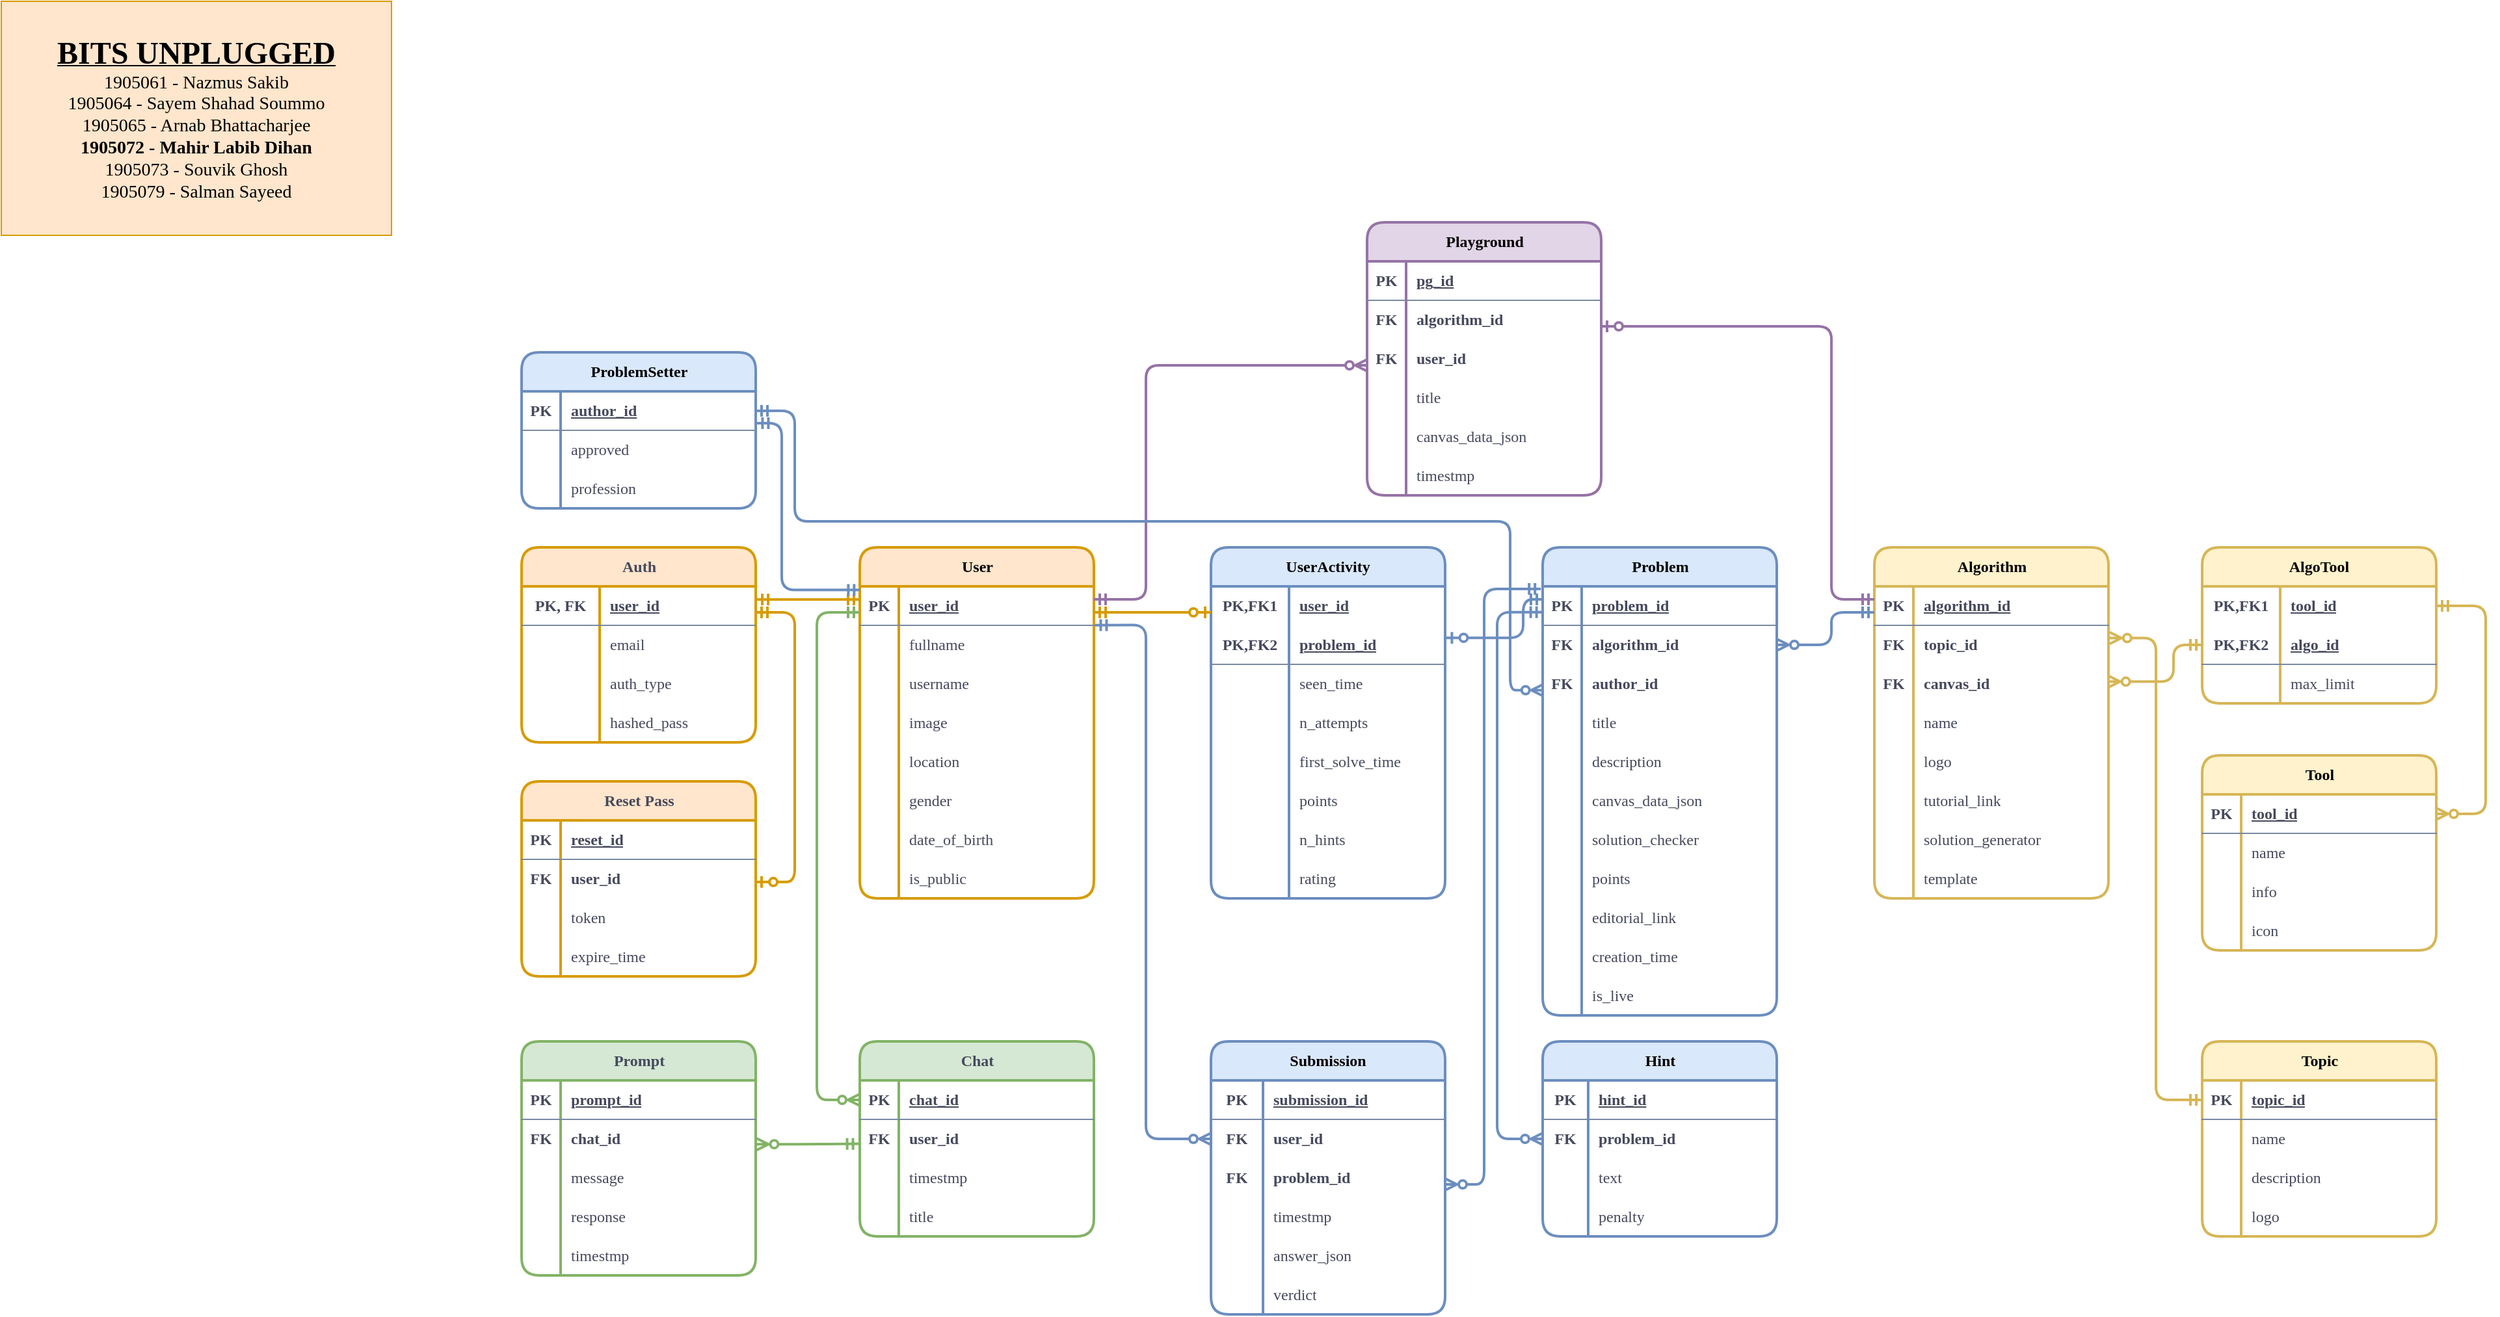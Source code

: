 <mxfile version="21.7.5" type="google">
  <diagram name="Page-1" id="29GPRNuBi7XQMdCKFwGW">
    <mxGraphModel grid="1" page="1" gridSize="10" guides="1" tooltips="1" connect="1" arrows="1" fold="1" pageScale="1" pageWidth="2150" pageHeight="1200" math="0" shadow="0">
      <root>
        <mxCell id="0" />
        <mxCell id="1" parent="0" />
        <mxCell id="KckVIJdAY4vBUgBkro1C-2" value="User" style="shape=table;startSize=30;container=1;collapsible=1;childLayout=tableLayout;fixedRows=1;rowLines=0;fontStyle=1;align=center;resizeLast=1;html=1;labelBackgroundColor=none;fillColor=#ffe6cc;strokeColor=#d79b00;rounded=1;strokeWidth=2;fontFamily=Georgia;" vertex="1" parent="1">
          <mxGeometry x="720" y="480" width="180" height="270" as="geometry" />
        </mxCell>
        <mxCell id="KckVIJdAY4vBUgBkro1C-3" value="" style="shape=tableRow;horizontal=0;startSize=0;swimlaneHead=0;swimlaneBody=0;fillColor=none;collapsible=0;dropTarget=0;points=[[0,0.5],[1,0.5]];portConstraint=eastwest;top=0;left=0;right=0;bottom=1;labelBackgroundColor=none;strokeColor=#788AA3;fontColor=#46495D;rounded=1;fontFamily=Georgia;" vertex="1" parent="KckVIJdAY4vBUgBkro1C-2">
          <mxGeometry y="30" width="180" height="30" as="geometry" />
        </mxCell>
        <mxCell id="KckVIJdAY4vBUgBkro1C-4" value="PK" style="shape=partialRectangle;connectable=0;fillColor=none;top=0;left=0;bottom=0;right=0;fontStyle=1;overflow=hidden;whiteSpace=wrap;html=1;labelBackgroundColor=none;strokeColor=#788AA3;fontColor=#46495D;rounded=1;fontFamily=Georgia;" vertex="1" parent="KckVIJdAY4vBUgBkro1C-3">
          <mxGeometry width="30" height="30" as="geometry">
            <mxRectangle width="30" height="30" as="alternateBounds" />
          </mxGeometry>
        </mxCell>
        <mxCell id="KckVIJdAY4vBUgBkro1C-5" value="user_id" style="shape=partialRectangle;connectable=0;fillColor=none;top=0;left=0;bottom=0;right=0;align=left;spacingLeft=6;fontStyle=5;overflow=hidden;whiteSpace=wrap;html=1;labelBackgroundColor=none;strokeColor=#788AA3;fontColor=#46495D;rounded=1;strokeWidth=0;fontFamily=Georgia;" vertex="1" parent="KckVIJdAY4vBUgBkro1C-3">
          <mxGeometry x="30" width="150" height="30" as="geometry">
            <mxRectangle width="150" height="30" as="alternateBounds" />
          </mxGeometry>
        </mxCell>
        <mxCell id="KckVIJdAY4vBUgBkro1C-6" value="" style="shape=tableRow;horizontal=0;startSize=0;swimlaneHead=0;swimlaneBody=0;fillColor=none;collapsible=0;dropTarget=0;points=[[0,0.5],[1,0.5]];portConstraint=eastwest;top=0;left=0;right=0;bottom=0;labelBackgroundColor=none;strokeColor=#788AA3;fontColor=#46495D;rounded=1;fontFamily=Georgia;" vertex="1" parent="KckVIJdAY4vBUgBkro1C-2">
          <mxGeometry y="60" width="180" height="30" as="geometry" />
        </mxCell>
        <mxCell id="KckVIJdAY4vBUgBkro1C-7" value="" style="shape=partialRectangle;connectable=0;fillColor=none;top=0;left=0;bottom=0;right=0;editable=1;overflow=hidden;whiteSpace=wrap;html=1;labelBackgroundColor=none;strokeColor=#788AA3;fontColor=#46495D;rounded=1;fontFamily=Georgia;" vertex="1" parent="KckVIJdAY4vBUgBkro1C-6">
          <mxGeometry width="30" height="30" as="geometry">
            <mxRectangle width="30" height="30" as="alternateBounds" />
          </mxGeometry>
        </mxCell>
        <mxCell id="KckVIJdAY4vBUgBkro1C-8" value="fullname" style="shape=partialRectangle;connectable=0;fillColor=none;top=0;left=0;bottom=0;right=0;align=left;spacingLeft=6;overflow=hidden;whiteSpace=wrap;html=1;labelBackgroundColor=none;strokeColor=#788AA3;fontColor=#46495D;rounded=1;fontFamily=Georgia;" vertex="1" parent="KckVIJdAY4vBUgBkro1C-6">
          <mxGeometry x="30" width="150" height="30" as="geometry">
            <mxRectangle width="150" height="30" as="alternateBounds" />
          </mxGeometry>
        </mxCell>
        <mxCell id="l-lP7IGFL-ez6UWyuf9_-1" style="shape=tableRow;horizontal=0;startSize=0;swimlaneHead=0;swimlaneBody=0;fillColor=none;collapsible=0;dropTarget=0;points=[[0,0.5],[1,0.5]];portConstraint=eastwest;top=0;left=0;right=0;bottom=0;labelBackgroundColor=none;strokeColor=#788AA3;fontColor=#46495D;rounded=1;fontFamily=Georgia;" vertex="1" parent="KckVIJdAY4vBUgBkro1C-2">
          <mxGeometry y="90" width="180" height="30" as="geometry" />
        </mxCell>
        <mxCell id="l-lP7IGFL-ez6UWyuf9_-2" style="shape=partialRectangle;connectable=0;fillColor=none;top=0;left=0;bottom=0;right=0;editable=1;overflow=hidden;whiteSpace=wrap;html=1;labelBackgroundColor=none;strokeColor=#788AA3;fontColor=#46495D;rounded=1;fontFamily=Georgia;" vertex="1" parent="l-lP7IGFL-ez6UWyuf9_-1">
          <mxGeometry width="30" height="30" as="geometry">
            <mxRectangle width="30" height="30" as="alternateBounds" />
          </mxGeometry>
        </mxCell>
        <mxCell id="l-lP7IGFL-ez6UWyuf9_-3" value="username" style="shape=partialRectangle;connectable=0;fillColor=none;top=0;left=0;bottom=0;right=0;align=left;spacingLeft=6;overflow=hidden;whiteSpace=wrap;html=1;labelBackgroundColor=none;strokeColor=#788AA3;fontColor=#46495D;rounded=1;fontFamily=Georgia;" vertex="1" parent="l-lP7IGFL-ez6UWyuf9_-1">
          <mxGeometry x="30" width="150" height="30" as="geometry">
            <mxRectangle width="150" height="30" as="alternateBounds" />
          </mxGeometry>
        </mxCell>
        <mxCell id="KckVIJdAY4vBUgBkro1C-9" value="" style="shape=tableRow;horizontal=0;startSize=0;swimlaneHead=0;swimlaneBody=0;fillColor=none;collapsible=0;dropTarget=0;points=[[0,0.5],[1,0.5]];portConstraint=eastwest;top=0;left=0;right=0;bottom=0;labelBackgroundColor=none;strokeColor=#788AA3;fontColor=#46495D;rounded=1;fontFamily=Georgia;" vertex="1" parent="KckVIJdAY4vBUgBkro1C-2">
          <mxGeometry y="120" width="180" height="30" as="geometry" />
        </mxCell>
        <mxCell id="KckVIJdAY4vBUgBkro1C-10" value="" style="shape=partialRectangle;connectable=0;fillColor=none;top=0;left=0;bottom=0;right=0;editable=1;overflow=hidden;whiteSpace=wrap;html=1;labelBackgroundColor=none;strokeColor=#457B9D;fontColor=#46495D;rounded=1;fontFamily=Georgia;" vertex="1" parent="KckVIJdAY4vBUgBkro1C-9">
          <mxGeometry width="30" height="30" as="geometry">
            <mxRectangle width="30" height="30" as="alternateBounds" />
          </mxGeometry>
        </mxCell>
        <mxCell id="KckVIJdAY4vBUgBkro1C-11" value="image" style="shape=partialRectangle;connectable=0;fillColor=none;top=0;left=0;bottom=0;right=0;align=left;spacingLeft=6;overflow=hidden;whiteSpace=wrap;html=1;labelBackgroundColor=none;strokeColor=#788AA3;fontColor=#46495D;rounded=1;fontFamily=Georgia;" vertex="1" parent="KckVIJdAY4vBUgBkro1C-9">
          <mxGeometry x="30" width="150" height="30" as="geometry">
            <mxRectangle width="150" height="30" as="alternateBounds" />
          </mxGeometry>
        </mxCell>
        <mxCell id="KckVIJdAY4vBUgBkro1C-12" value="" style="shape=tableRow;horizontal=0;startSize=0;swimlaneHead=0;swimlaneBody=0;fillColor=none;collapsible=0;dropTarget=0;points=[[0,0.5],[1,0.5]];portConstraint=eastwest;top=0;left=0;right=0;bottom=0;labelBackgroundColor=none;strokeColor=#788AA3;fontColor=#46495D;rounded=1;fontFamily=Georgia;" vertex="1" parent="KckVIJdAY4vBUgBkro1C-2">
          <mxGeometry y="150" width="180" height="30" as="geometry" />
        </mxCell>
        <mxCell id="KckVIJdAY4vBUgBkro1C-13" value="" style="shape=partialRectangle;connectable=0;fillColor=none;top=0;left=0;bottom=0;right=0;editable=1;overflow=hidden;whiteSpace=wrap;html=1;labelBackgroundColor=none;strokeColor=#788AA3;fontColor=#46495D;rounded=1;fontFamily=Georgia;" vertex="1" parent="KckVIJdAY4vBUgBkro1C-12">
          <mxGeometry width="30" height="30" as="geometry">
            <mxRectangle width="30" height="30" as="alternateBounds" />
          </mxGeometry>
        </mxCell>
        <mxCell id="KckVIJdAY4vBUgBkro1C-14" value="location" style="shape=partialRectangle;connectable=0;fillColor=none;top=0;left=0;bottom=0;right=0;align=left;spacingLeft=6;overflow=hidden;whiteSpace=wrap;html=1;labelBackgroundColor=none;strokeColor=#788AA3;fontColor=#46495D;rounded=1;fontFamily=Georgia;" vertex="1" parent="KckVIJdAY4vBUgBkro1C-12">
          <mxGeometry x="30" width="150" height="30" as="geometry">
            <mxRectangle width="150" height="30" as="alternateBounds" />
          </mxGeometry>
        </mxCell>
        <mxCell id="CXDuRIByjEuDGlNMDxh7-191" style="shape=tableRow;horizontal=0;startSize=0;swimlaneHead=0;swimlaneBody=0;fillColor=none;collapsible=0;dropTarget=0;points=[[0,0.5],[1,0.5]];portConstraint=eastwest;top=0;left=0;right=0;bottom=0;labelBackgroundColor=none;strokeColor=#788AA3;fontColor=#46495D;rounded=1;fontFamily=Georgia;" vertex="1" parent="KckVIJdAY4vBUgBkro1C-2">
          <mxGeometry y="180" width="180" height="30" as="geometry" />
        </mxCell>
        <mxCell id="CXDuRIByjEuDGlNMDxh7-192" style="shape=partialRectangle;connectable=0;fillColor=none;top=0;left=0;bottom=0;right=0;editable=1;overflow=hidden;whiteSpace=wrap;html=1;labelBackgroundColor=none;strokeColor=#788AA3;fontColor=#46495D;rounded=1;fontFamily=Georgia;" vertex="1" parent="CXDuRIByjEuDGlNMDxh7-191">
          <mxGeometry width="30" height="30" as="geometry">
            <mxRectangle width="30" height="30" as="alternateBounds" />
          </mxGeometry>
        </mxCell>
        <mxCell id="CXDuRIByjEuDGlNMDxh7-193" value="gender" style="shape=partialRectangle;connectable=0;fillColor=none;top=0;left=0;bottom=0;right=0;align=left;spacingLeft=6;overflow=hidden;whiteSpace=wrap;html=1;labelBackgroundColor=none;strokeColor=#788AA3;fontColor=#46495D;rounded=1;fontFamily=Georgia;" vertex="1" parent="CXDuRIByjEuDGlNMDxh7-191">
          <mxGeometry x="30" width="150" height="30" as="geometry">
            <mxRectangle width="150" height="30" as="alternateBounds" />
          </mxGeometry>
        </mxCell>
        <mxCell id="CXDuRIByjEuDGlNMDxh7-194" style="shape=tableRow;horizontal=0;startSize=0;swimlaneHead=0;swimlaneBody=0;fillColor=none;collapsible=0;dropTarget=0;points=[[0,0.5],[1,0.5]];portConstraint=eastwest;top=0;left=0;right=0;bottom=0;labelBackgroundColor=none;strokeColor=#788AA3;fontColor=#46495D;rounded=1;fontFamily=Georgia;" vertex="1" parent="KckVIJdAY4vBUgBkro1C-2">
          <mxGeometry y="210" width="180" height="30" as="geometry" />
        </mxCell>
        <mxCell id="CXDuRIByjEuDGlNMDxh7-195" style="shape=partialRectangle;connectable=0;fillColor=none;top=0;left=0;bottom=0;right=0;editable=1;overflow=hidden;whiteSpace=wrap;html=1;labelBackgroundColor=none;strokeColor=#788AA3;fontColor=#46495D;rounded=1;fontFamily=Georgia;" vertex="1" parent="CXDuRIByjEuDGlNMDxh7-194">
          <mxGeometry width="30" height="30" as="geometry">
            <mxRectangle width="30" height="30" as="alternateBounds" />
          </mxGeometry>
        </mxCell>
        <mxCell id="CXDuRIByjEuDGlNMDxh7-196" value="date_of_birth" style="shape=partialRectangle;connectable=0;fillColor=none;top=0;left=0;bottom=0;right=0;align=left;spacingLeft=6;overflow=hidden;whiteSpace=wrap;html=1;labelBackgroundColor=none;strokeColor=#788AA3;fontColor=#46495D;rounded=1;fontFamily=Georgia;" vertex="1" parent="CXDuRIByjEuDGlNMDxh7-194">
          <mxGeometry x="30" width="150" height="30" as="geometry">
            <mxRectangle width="150" height="30" as="alternateBounds" />
          </mxGeometry>
        </mxCell>
        <mxCell id="MWhFfVhtK0KikScywIRa-1" style="shape=tableRow;horizontal=0;startSize=0;swimlaneHead=0;swimlaneBody=0;fillColor=none;collapsible=0;dropTarget=0;points=[[0,0.5],[1,0.5]];portConstraint=eastwest;top=0;left=0;right=0;bottom=0;labelBackgroundColor=none;strokeColor=#788AA3;fontColor=#46495D;rounded=1;fontFamily=Georgia;" vertex="1" parent="KckVIJdAY4vBUgBkro1C-2">
          <mxGeometry y="240" width="180" height="30" as="geometry" />
        </mxCell>
        <mxCell id="MWhFfVhtK0KikScywIRa-2" style="shape=partialRectangle;connectable=0;fillColor=none;top=0;left=0;bottom=0;right=0;editable=1;overflow=hidden;whiteSpace=wrap;html=1;labelBackgroundColor=none;strokeColor=#788AA3;fontColor=#46495D;rounded=1;fontFamily=Georgia;" vertex="1" parent="MWhFfVhtK0KikScywIRa-1">
          <mxGeometry width="30" height="30" as="geometry">
            <mxRectangle width="30" height="30" as="alternateBounds" />
          </mxGeometry>
        </mxCell>
        <mxCell id="MWhFfVhtK0KikScywIRa-3" value="is_public" style="shape=partialRectangle;connectable=0;fillColor=none;top=0;left=0;bottom=0;right=0;align=left;spacingLeft=6;overflow=hidden;whiteSpace=wrap;html=1;labelBackgroundColor=none;strokeColor=#788AA3;fontColor=#46495D;rounded=1;fontFamily=Georgia;" vertex="1" parent="MWhFfVhtK0KikScywIRa-1">
          <mxGeometry x="30" width="150" height="30" as="geometry">
            <mxRectangle width="150" height="30" as="alternateBounds" />
          </mxGeometry>
        </mxCell>
        <mxCell id="KckVIJdAY4vBUgBkro1C-15" value="Problem" style="shape=table;startSize=30;container=1;collapsible=1;childLayout=tableLayout;fixedRows=1;rowLines=0;fontStyle=1;align=center;resizeLast=1;html=1;labelBackgroundColor=none;fillColor=#dae8fc;strokeColor=#6c8ebf;rounded=1;strokeWidth=2;fontFamily=Georgia;" vertex="1" parent="1">
          <mxGeometry x="1245" y="480" width="180" height="360" as="geometry" />
        </mxCell>
        <mxCell id="KckVIJdAY4vBUgBkro1C-16" value="" style="shape=tableRow;horizontal=0;startSize=0;swimlaneHead=0;swimlaneBody=0;fillColor=none;collapsible=0;dropTarget=0;points=[[0,0.5],[1,0.5]];portConstraint=eastwest;top=0;left=0;right=0;bottom=1;labelBackgroundColor=none;strokeColor=#788AA3;fontColor=#46495D;rounded=1;fontFamily=Georgia;" vertex="1" parent="KckVIJdAY4vBUgBkro1C-15">
          <mxGeometry y="30" width="180" height="30" as="geometry" />
        </mxCell>
        <mxCell id="KckVIJdAY4vBUgBkro1C-17" value="PK" style="shape=partialRectangle;connectable=0;fillColor=none;top=0;left=0;bottom=0;right=0;fontStyle=1;overflow=hidden;whiteSpace=wrap;html=1;labelBackgroundColor=none;strokeColor=#788AA3;fontColor=#46495D;rounded=1;fontFamily=Georgia;" vertex="1" parent="KckVIJdAY4vBUgBkro1C-16">
          <mxGeometry width="30" height="30" as="geometry">
            <mxRectangle width="30" height="30" as="alternateBounds" />
          </mxGeometry>
        </mxCell>
        <mxCell id="KckVIJdAY4vBUgBkro1C-18" value="problem_id" style="shape=partialRectangle;connectable=0;fillColor=none;top=0;left=0;bottom=0;right=0;align=left;spacingLeft=6;fontStyle=5;overflow=hidden;whiteSpace=wrap;html=1;labelBackgroundColor=none;strokeColor=#788AA3;fontColor=#46495D;rounded=1;fontFamily=Georgia;" vertex="1" parent="KckVIJdAY4vBUgBkro1C-16">
          <mxGeometry x="30" width="150" height="30" as="geometry">
            <mxRectangle width="150" height="30" as="alternateBounds" />
          </mxGeometry>
        </mxCell>
        <mxCell id="KckVIJdAY4vBUgBkro1C-19" value="" style="shape=tableRow;horizontal=0;startSize=0;swimlaneHead=0;swimlaneBody=0;fillColor=none;collapsible=0;dropTarget=0;points=[[0,0.5],[1,0.5]];portConstraint=eastwest;top=0;left=0;right=0;bottom=0;labelBackgroundColor=none;strokeColor=#788AA3;fontColor=#46495D;rounded=1;fontFamily=Georgia;" vertex="1" parent="KckVIJdAY4vBUgBkro1C-15">
          <mxGeometry y="60" width="180" height="30" as="geometry" />
        </mxCell>
        <mxCell id="KckVIJdAY4vBUgBkro1C-20" value="&lt;b&gt;FK&lt;/b&gt;" style="shape=partialRectangle;connectable=0;fillColor=none;top=0;left=0;bottom=0;right=0;editable=1;overflow=hidden;whiteSpace=wrap;html=1;labelBackgroundColor=none;strokeColor=#788AA3;fontColor=#46495D;rounded=1;fontFamily=Georgia;" vertex="1" parent="KckVIJdAY4vBUgBkro1C-19">
          <mxGeometry width="30" height="30" as="geometry">
            <mxRectangle width="30" height="30" as="alternateBounds" />
          </mxGeometry>
        </mxCell>
        <mxCell id="KckVIJdAY4vBUgBkro1C-21" value="&lt;b&gt;algorithm_id&lt;/b&gt;" style="shape=partialRectangle;connectable=0;fillColor=none;top=0;left=0;bottom=0;right=0;align=left;spacingLeft=6;overflow=hidden;whiteSpace=wrap;html=1;labelBackgroundColor=none;strokeColor=#788AA3;fontColor=#46495D;rounded=1;fontFamily=Georgia;" vertex="1" parent="KckVIJdAY4vBUgBkro1C-19">
          <mxGeometry x="30" width="150" height="30" as="geometry">
            <mxRectangle width="150" height="30" as="alternateBounds" />
          </mxGeometry>
        </mxCell>
        <mxCell id="AujnL7_Zl_7fxigJMQ9i-23" style="shape=tableRow;horizontal=0;startSize=0;swimlaneHead=0;swimlaneBody=0;fillColor=none;collapsible=0;dropTarget=0;points=[[0,0.5],[1,0.5]];portConstraint=eastwest;top=0;left=0;right=0;bottom=0;labelBackgroundColor=none;strokeColor=#788AA3;fontColor=#46495D;rounded=1;fontFamily=Georgia;" vertex="1" parent="KckVIJdAY4vBUgBkro1C-15">
          <mxGeometry y="90" width="180" height="30" as="geometry" />
        </mxCell>
        <mxCell id="AujnL7_Zl_7fxigJMQ9i-24" value="&lt;b&gt;FK&lt;/b&gt;" style="shape=partialRectangle;connectable=0;fillColor=none;top=0;left=0;bottom=0;right=0;editable=1;overflow=hidden;whiteSpace=wrap;html=1;labelBackgroundColor=none;strokeColor=#788AA3;fontColor=#46495D;rounded=1;fontFamily=Georgia;" vertex="1" parent="AujnL7_Zl_7fxigJMQ9i-23">
          <mxGeometry width="30" height="30" as="geometry">
            <mxRectangle width="30" height="30" as="alternateBounds" />
          </mxGeometry>
        </mxCell>
        <mxCell id="AujnL7_Zl_7fxigJMQ9i-25" value="&lt;b&gt;author_id&lt;/b&gt;" style="shape=partialRectangle;connectable=0;fillColor=none;top=0;left=0;bottom=0;right=0;align=left;spacingLeft=6;overflow=hidden;whiteSpace=wrap;html=1;labelBackgroundColor=none;strokeColor=#788AA3;fontColor=#46495D;rounded=1;fontFamily=Georgia;" vertex="1" parent="AujnL7_Zl_7fxigJMQ9i-23">
          <mxGeometry x="30" width="150" height="30" as="geometry">
            <mxRectangle width="150" height="30" as="alternateBounds" />
          </mxGeometry>
        </mxCell>
        <mxCell id="KckVIJdAY4vBUgBkro1C-22" value="" style="shape=tableRow;horizontal=0;startSize=0;swimlaneHead=0;swimlaneBody=0;fillColor=none;collapsible=0;dropTarget=0;points=[[0,0.5],[1,0.5]];portConstraint=eastwest;top=0;left=0;right=0;bottom=0;labelBackgroundColor=none;strokeColor=#788AA3;fontColor=#46495D;rounded=1;fontFamily=Georgia;" vertex="1" parent="KckVIJdAY4vBUgBkro1C-15">
          <mxGeometry y="120" width="180" height="30" as="geometry" />
        </mxCell>
        <mxCell id="KckVIJdAY4vBUgBkro1C-23" value="" style="shape=partialRectangle;connectable=0;fillColor=none;top=0;left=0;bottom=0;right=0;editable=1;overflow=hidden;whiteSpace=wrap;html=1;labelBackgroundColor=none;strokeColor=#788AA3;fontColor=#46495D;rounded=1;fontFamily=Georgia;" vertex="1" parent="KckVIJdAY4vBUgBkro1C-22">
          <mxGeometry width="30" height="30" as="geometry">
            <mxRectangle width="30" height="30" as="alternateBounds" />
          </mxGeometry>
        </mxCell>
        <mxCell id="KckVIJdAY4vBUgBkro1C-24" value="title" style="shape=partialRectangle;connectable=0;fillColor=none;top=0;left=0;bottom=0;right=0;align=left;spacingLeft=6;overflow=hidden;whiteSpace=wrap;html=1;labelBackgroundColor=none;strokeColor=#788AA3;fontColor=#46495D;rounded=1;fontFamily=Georgia;" vertex="1" parent="KckVIJdAY4vBUgBkro1C-22">
          <mxGeometry x="30" width="150" height="30" as="geometry">
            <mxRectangle width="150" height="30" as="alternateBounds" />
          </mxGeometry>
        </mxCell>
        <mxCell id="KckVIJdAY4vBUgBkro1C-25" value="" style="shape=tableRow;horizontal=0;startSize=0;swimlaneHead=0;swimlaneBody=0;fillColor=none;collapsible=0;dropTarget=0;points=[[0,0.5],[1,0.5]];portConstraint=eastwest;top=0;left=0;right=0;bottom=0;labelBackgroundColor=none;strokeColor=#788AA3;fontColor=#46495D;rounded=1;fontFamily=Georgia;" vertex="1" parent="KckVIJdAY4vBUgBkro1C-15">
          <mxGeometry y="150" width="180" height="30" as="geometry" />
        </mxCell>
        <mxCell id="KckVIJdAY4vBUgBkro1C-26" value="" style="shape=partialRectangle;connectable=0;fillColor=none;top=0;left=0;bottom=0;right=0;editable=1;overflow=hidden;whiteSpace=wrap;html=1;labelBackgroundColor=none;strokeColor=#788AA3;fontColor=#46495D;rounded=1;fontFamily=Georgia;" vertex="1" parent="KckVIJdAY4vBUgBkro1C-25">
          <mxGeometry width="30" height="30" as="geometry">
            <mxRectangle width="30" height="30" as="alternateBounds" />
          </mxGeometry>
        </mxCell>
        <mxCell id="KckVIJdAY4vBUgBkro1C-27" value="description" style="shape=partialRectangle;connectable=0;fillColor=none;top=0;left=0;bottom=0;right=0;align=left;spacingLeft=6;overflow=hidden;whiteSpace=wrap;html=1;labelBackgroundColor=none;strokeColor=#788AA3;fontColor=#46495D;rounded=1;fontFamily=Georgia;" vertex="1" parent="KckVIJdAY4vBUgBkro1C-25">
          <mxGeometry x="30" width="150" height="30" as="geometry">
            <mxRectangle width="150" height="30" as="alternateBounds" />
          </mxGeometry>
        </mxCell>
        <mxCell id="CXDuRIByjEuDGlNMDxh7-265" style="shape=tableRow;horizontal=0;startSize=0;swimlaneHead=0;swimlaneBody=0;fillColor=none;collapsible=0;dropTarget=0;points=[[0,0.5],[1,0.5]];portConstraint=eastwest;top=0;left=0;right=0;bottom=0;labelBackgroundColor=none;strokeColor=#788AA3;fontColor=#46495D;rounded=1;fontFamily=Georgia;" vertex="1" parent="KckVIJdAY4vBUgBkro1C-15">
          <mxGeometry y="180" width="180" height="30" as="geometry" />
        </mxCell>
        <mxCell id="CXDuRIByjEuDGlNMDxh7-266" style="shape=partialRectangle;connectable=0;fillColor=none;top=0;left=0;bottom=0;right=0;editable=1;overflow=hidden;whiteSpace=wrap;html=1;labelBackgroundColor=none;strokeColor=#788AA3;fontColor=#46495D;rounded=1;fontFamily=Georgia;" vertex="1" parent="CXDuRIByjEuDGlNMDxh7-265">
          <mxGeometry width="30" height="30" as="geometry">
            <mxRectangle width="30" height="30" as="alternateBounds" />
          </mxGeometry>
        </mxCell>
        <mxCell id="CXDuRIByjEuDGlNMDxh7-267" value="canvas_data_json" style="shape=partialRectangle;connectable=0;fillColor=none;top=0;left=0;bottom=0;right=0;align=left;spacingLeft=6;overflow=hidden;whiteSpace=wrap;html=1;labelBackgroundColor=none;strokeColor=#788AA3;fontColor=#46495D;rounded=1;fontFamily=Georgia;" vertex="1" parent="CXDuRIByjEuDGlNMDxh7-265">
          <mxGeometry x="30" width="150" height="30" as="geometry">
            <mxRectangle width="150" height="30" as="alternateBounds" />
          </mxGeometry>
        </mxCell>
        <mxCell id="lQcV0rLCLob2I8ij3lz1-31" style="shape=tableRow;horizontal=0;startSize=0;swimlaneHead=0;swimlaneBody=0;fillColor=none;collapsible=0;dropTarget=0;points=[[0,0.5],[1,0.5]];portConstraint=eastwest;top=0;left=0;right=0;bottom=0;labelBackgroundColor=none;strokeColor=#788AA3;fontColor=#46495D;rounded=1;fontFamily=Georgia;" vertex="1" parent="KckVIJdAY4vBUgBkro1C-15">
          <mxGeometry y="210" width="180" height="30" as="geometry" />
        </mxCell>
        <mxCell id="lQcV0rLCLob2I8ij3lz1-32" style="shape=partialRectangle;connectable=0;fillColor=none;top=0;left=0;bottom=0;right=0;editable=1;overflow=hidden;whiteSpace=wrap;html=1;labelBackgroundColor=none;strokeColor=#788AA3;fontColor=#46495D;rounded=1;fontFamily=Georgia;" vertex="1" parent="lQcV0rLCLob2I8ij3lz1-31">
          <mxGeometry width="30" height="30" as="geometry">
            <mxRectangle width="30" height="30" as="alternateBounds" />
          </mxGeometry>
        </mxCell>
        <mxCell id="lQcV0rLCLob2I8ij3lz1-33" value="solution_checker" style="shape=partialRectangle;connectable=0;fillColor=none;top=0;left=0;bottom=0;right=0;align=left;spacingLeft=6;overflow=hidden;whiteSpace=wrap;html=1;labelBackgroundColor=none;strokeColor=#788AA3;fontColor=#46495D;rounded=1;fontFamily=Georgia;" vertex="1" parent="lQcV0rLCLob2I8ij3lz1-31">
          <mxGeometry x="30" width="150" height="30" as="geometry">
            <mxRectangle width="150" height="30" as="alternateBounds" />
          </mxGeometry>
        </mxCell>
        <mxCell id="d5lCtr-DyPGRIG8KfV5i-7" style="shape=tableRow;horizontal=0;startSize=0;swimlaneHead=0;swimlaneBody=0;fillColor=none;collapsible=0;dropTarget=0;points=[[0,0.5],[1,0.5]];portConstraint=eastwest;top=0;left=0;right=0;bottom=0;labelBackgroundColor=none;strokeColor=#788AA3;fontColor=#46495D;rounded=1;fontFamily=Georgia;" vertex="1" parent="KckVIJdAY4vBUgBkro1C-15">
          <mxGeometry y="240" width="180" height="30" as="geometry" />
        </mxCell>
        <mxCell id="d5lCtr-DyPGRIG8KfV5i-8" style="shape=partialRectangle;connectable=0;fillColor=none;top=0;left=0;bottom=0;right=0;editable=1;overflow=hidden;whiteSpace=wrap;html=1;labelBackgroundColor=none;strokeColor=#788AA3;fontColor=#46495D;rounded=1;fontFamily=Georgia;" vertex="1" parent="d5lCtr-DyPGRIG8KfV5i-7">
          <mxGeometry width="30" height="30" as="geometry">
            <mxRectangle width="30" height="30" as="alternateBounds" />
          </mxGeometry>
        </mxCell>
        <mxCell id="d5lCtr-DyPGRIG8KfV5i-9" value="points" style="shape=partialRectangle;connectable=0;fillColor=none;top=0;left=0;bottom=0;right=0;align=left;spacingLeft=6;overflow=hidden;whiteSpace=wrap;html=1;labelBackgroundColor=none;strokeColor=#788AA3;fontColor=#46495D;rounded=1;fontFamily=Georgia;" vertex="1" parent="d5lCtr-DyPGRIG8KfV5i-7">
          <mxGeometry x="30" width="150" height="30" as="geometry">
            <mxRectangle width="150" height="30" as="alternateBounds" />
          </mxGeometry>
        </mxCell>
        <mxCell id="AujnL7_Zl_7fxigJMQ9i-29" style="shape=tableRow;horizontal=0;startSize=0;swimlaneHead=0;swimlaneBody=0;fillColor=none;collapsible=0;dropTarget=0;points=[[0,0.5],[1,0.5]];portConstraint=eastwest;top=0;left=0;right=0;bottom=0;labelBackgroundColor=none;strokeColor=#788AA3;fontColor=#46495D;rounded=1;fontFamily=Georgia;" vertex="1" parent="KckVIJdAY4vBUgBkro1C-15">
          <mxGeometry y="270" width="180" height="30" as="geometry" />
        </mxCell>
        <mxCell id="AujnL7_Zl_7fxigJMQ9i-30" style="shape=partialRectangle;connectable=0;fillColor=none;top=0;left=0;bottom=0;right=0;editable=1;overflow=hidden;whiteSpace=wrap;html=1;labelBackgroundColor=none;strokeColor=#788AA3;fontColor=#46495D;rounded=1;fontFamily=Georgia;" vertex="1" parent="AujnL7_Zl_7fxigJMQ9i-29">
          <mxGeometry width="30" height="30" as="geometry">
            <mxRectangle width="30" height="30" as="alternateBounds" />
          </mxGeometry>
        </mxCell>
        <mxCell id="AujnL7_Zl_7fxigJMQ9i-31" value="editorial_link" style="shape=partialRectangle;connectable=0;fillColor=none;top=0;left=0;bottom=0;right=0;align=left;spacingLeft=6;overflow=hidden;whiteSpace=wrap;html=1;labelBackgroundColor=none;strokeColor=#788AA3;fontColor=#46495D;rounded=1;fontFamily=Georgia;" vertex="1" parent="AujnL7_Zl_7fxigJMQ9i-29">
          <mxGeometry x="30" width="150" height="30" as="geometry">
            <mxRectangle width="150" height="30" as="alternateBounds" />
          </mxGeometry>
        </mxCell>
        <mxCell id="CXDuRIByjEuDGlNMDxh7-262" style="shape=tableRow;horizontal=0;startSize=0;swimlaneHead=0;swimlaneBody=0;fillColor=none;collapsible=0;dropTarget=0;points=[[0,0.5],[1,0.5]];portConstraint=eastwest;top=0;left=0;right=0;bottom=0;labelBackgroundColor=none;strokeColor=#788AA3;fontColor=#46495D;rounded=1;fontFamily=Georgia;" vertex="1" parent="KckVIJdAY4vBUgBkro1C-15">
          <mxGeometry y="300" width="180" height="30" as="geometry" />
        </mxCell>
        <mxCell id="CXDuRIByjEuDGlNMDxh7-263" style="shape=partialRectangle;connectable=0;fillColor=none;top=0;left=0;bottom=0;right=0;editable=1;overflow=hidden;whiteSpace=wrap;html=1;labelBackgroundColor=none;strokeColor=#788AA3;fontColor=#46495D;rounded=1;fontFamily=Georgia;" vertex="1" parent="CXDuRIByjEuDGlNMDxh7-262">
          <mxGeometry width="30" height="30" as="geometry">
            <mxRectangle width="30" height="30" as="alternateBounds" />
          </mxGeometry>
        </mxCell>
        <mxCell id="CXDuRIByjEuDGlNMDxh7-264" value="creation_time" style="shape=partialRectangle;connectable=0;fillColor=none;top=0;left=0;bottom=0;right=0;align=left;spacingLeft=6;overflow=hidden;whiteSpace=wrap;html=1;labelBackgroundColor=none;strokeColor=#788AA3;fontColor=#46495D;rounded=1;fontFamily=Georgia;" vertex="1" parent="CXDuRIByjEuDGlNMDxh7-262">
          <mxGeometry x="30" width="150" height="30" as="geometry">
            <mxRectangle width="150" height="30" as="alternateBounds" />
          </mxGeometry>
        </mxCell>
        <mxCell id="YQxqtUBQv5V27BiSvJei-10" style="shape=tableRow;horizontal=0;startSize=0;swimlaneHead=0;swimlaneBody=0;fillColor=none;collapsible=0;dropTarget=0;points=[[0,0.5],[1,0.5]];portConstraint=eastwest;top=0;left=0;right=0;bottom=0;labelBackgroundColor=none;strokeColor=#788AA3;fontColor=#46495D;rounded=1;fontFamily=Georgia;" vertex="1" parent="KckVIJdAY4vBUgBkro1C-15">
          <mxGeometry y="330" width="180" height="30" as="geometry" />
        </mxCell>
        <mxCell id="YQxqtUBQv5V27BiSvJei-11" style="shape=partialRectangle;connectable=0;fillColor=none;top=0;left=0;bottom=0;right=0;editable=1;overflow=hidden;whiteSpace=wrap;html=1;labelBackgroundColor=none;strokeColor=#788AA3;fontColor=#46495D;rounded=1;fontFamily=Georgia;" vertex="1" parent="YQxqtUBQv5V27BiSvJei-10">
          <mxGeometry width="30" height="30" as="geometry">
            <mxRectangle width="30" height="30" as="alternateBounds" />
          </mxGeometry>
        </mxCell>
        <mxCell id="YQxqtUBQv5V27BiSvJei-12" value="is_live" style="shape=partialRectangle;connectable=0;fillColor=none;top=0;left=0;bottom=0;right=0;align=left;spacingLeft=6;overflow=hidden;whiteSpace=wrap;html=1;labelBackgroundColor=none;strokeColor=#788AA3;fontColor=#46495D;rounded=1;fontFamily=Georgia;" vertex="1" parent="YQxqtUBQv5V27BiSvJei-10">
          <mxGeometry x="30" width="150" height="30" as="geometry">
            <mxRectangle width="150" height="30" as="alternateBounds" />
          </mxGeometry>
        </mxCell>
        <mxCell id="KckVIJdAY4vBUgBkro1C-41" value="Auth" style="shape=table;startSize=30;container=1;collapsible=1;childLayout=tableLayout;fixedRows=1;rowLines=0;fontStyle=1;align=center;resizeLast=1;html=1;labelBackgroundColor=none;fillColor=#FFE6CC;strokeColor=#D79B00;fontColor=#46495D;rounded=1;strokeWidth=2;fontFamily=Georgia;" vertex="1" parent="1">
          <mxGeometry x="460" y="480" width="180" height="150" as="geometry" />
        </mxCell>
        <mxCell id="KckVIJdAY4vBUgBkro1C-42" value="" style="shape=tableRow;horizontal=0;startSize=0;swimlaneHead=0;swimlaneBody=0;fillColor=none;collapsible=0;dropTarget=0;points=[[0,0.5],[1,0.5]];portConstraint=eastwest;top=0;left=0;right=0;bottom=1;labelBackgroundColor=none;strokeColor=#788AA3;fontColor=#46495D;rounded=1;fontFamily=Georgia;" vertex="1" parent="KckVIJdAY4vBUgBkro1C-41">
          <mxGeometry y="30" width="180" height="30" as="geometry" />
        </mxCell>
        <mxCell id="KckVIJdAY4vBUgBkro1C-43" value="PK, FK" style="shape=partialRectangle;connectable=0;fillColor=none;top=0;left=0;bottom=0;right=0;fontStyle=1;overflow=hidden;whiteSpace=wrap;html=1;labelBackgroundColor=none;strokeColor=#788AA3;fontColor=#46495D;rounded=1;fontFamily=Georgia;" vertex="1" parent="KckVIJdAY4vBUgBkro1C-42">
          <mxGeometry width="60" height="30" as="geometry">
            <mxRectangle width="60" height="30" as="alternateBounds" />
          </mxGeometry>
        </mxCell>
        <mxCell id="KckVIJdAY4vBUgBkro1C-44" value="user_id" style="shape=partialRectangle;connectable=0;fillColor=none;top=0;left=0;bottom=0;right=0;align=left;spacingLeft=6;fontStyle=5;overflow=hidden;whiteSpace=wrap;html=1;labelBackgroundColor=none;strokeColor=#457B9D;fontColor=#46495D;rounded=1;strokeWidth=2;fontFamily=Georgia;" vertex="1" parent="KckVIJdAY4vBUgBkro1C-42">
          <mxGeometry x="60" width="120" height="30" as="geometry">
            <mxRectangle width="120" height="30" as="alternateBounds" />
          </mxGeometry>
        </mxCell>
        <mxCell id="KckVIJdAY4vBUgBkro1C-48" value="" style="shape=tableRow;horizontal=0;startSize=0;swimlaneHead=0;swimlaneBody=0;fillColor=none;collapsible=0;dropTarget=0;points=[[0,0.5],[1,0.5]];portConstraint=eastwest;top=0;left=0;right=0;bottom=0;labelBackgroundColor=none;strokeColor=#788AA3;fontColor=#46495D;rounded=1;fontFamily=Georgia;" vertex="1" parent="KckVIJdAY4vBUgBkro1C-41">
          <mxGeometry y="60" width="180" height="30" as="geometry" />
        </mxCell>
        <mxCell id="KckVIJdAY4vBUgBkro1C-49" value="" style="shape=partialRectangle;connectable=0;fillColor=none;top=0;left=0;bottom=0;right=0;editable=1;overflow=hidden;whiteSpace=wrap;html=1;labelBackgroundColor=none;strokeColor=#788AA3;fontColor=#46495D;rounded=1;fontFamily=Georgia;" vertex="1" parent="KckVIJdAY4vBUgBkro1C-48">
          <mxGeometry width="60" height="30" as="geometry">
            <mxRectangle width="60" height="30" as="alternateBounds" />
          </mxGeometry>
        </mxCell>
        <mxCell id="KckVIJdAY4vBUgBkro1C-50" value="email" style="shape=partialRectangle;connectable=0;fillColor=none;top=0;left=0;bottom=0;right=0;align=left;spacingLeft=6;overflow=hidden;whiteSpace=wrap;html=1;labelBackgroundColor=none;strokeColor=#788AA3;fontColor=#46495D;rounded=1;fontFamily=Georgia;" vertex="1" parent="KckVIJdAY4vBUgBkro1C-48">
          <mxGeometry x="60" width="120" height="30" as="geometry">
            <mxRectangle width="120" height="30" as="alternateBounds" />
          </mxGeometry>
        </mxCell>
        <mxCell id="YQxqtUBQv5V27BiSvJei-4" style="shape=tableRow;horizontal=0;startSize=0;swimlaneHead=0;swimlaneBody=0;fillColor=none;collapsible=0;dropTarget=0;points=[[0,0.5],[1,0.5]];portConstraint=eastwest;top=0;left=0;right=0;bottom=0;labelBackgroundColor=none;strokeColor=#788AA3;fontColor=#46495D;rounded=1;fontFamily=Georgia;" vertex="1" parent="KckVIJdAY4vBUgBkro1C-41">
          <mxGeometry y="90" width="180" height="30" as="geometry" />
        </mxCell>
        <mxCell id="YQxqtUBQv5V27BiSvJei-5" style="shape=partialRectangle;connectable=0;fillColor=none;top=0;left=0;bottom=0;right=0;editable=1;overflow=hidden;whiteSpace=wrap;html=1;labelBackgroundColor=none;strokeColor=#788AA3;fontColor=#46495D;rounded=1;fontFamily=Georgia;" vertex="1" parent="YQxqtUBQv5V27BiSvJei-4">
          <mxGeometry width="60" height="30" as="geometry">
            <mxRectangle width="60" height="30" as="alternateBounds" />
          </mxGeometry>
        </mxCell>
        <mxCell id="YQxqtUBQv5V27BiSvJei-6" value="auth_type" style="shape=partialRectangle;connectable=0;fillColor=none;top=0;left=0;bottom=0;right=0;align=left;spacingLeft=6;overflow=hidden;whiteSpace=wrap;html=1;labelBackgroundColor=none;strokeColor=#788AA3;fontColor=#46495D;rounded=1;fontFamily=Georgia;" vertex="1" parent="YQxqtUBQv5V27BiSvJei-4">
          <mxGeometry x="60" width="120" height="30" as="geometry">
            <mxRectangle width="120" height="30" as="alternateBounds" />
          </mxGeometry>
        </mxCell>
        <mxCell id="KckVIJdAY4vBUgBkro1C-51" value="" style="shape=tableRow;horizontal=0;startSize=0;swimlaneHead=0;swimlaneBody=0;fillColor=none;collapsible=0;dropTarget=0;points=[[0,0.5],[1,0.5]];portConstraint=eastwest;top=0;left=0;right=0;bottom=0;labelBackgroundColor=none;strokeColor=#788AA3;fontColor=#46495D;rounded=1;fontFamily=Georgia;" vertex="1" parent="KckVIJdAY4vBUgBkro1C-41">
          <mxGeometry y="120" width="180" height="30" as="geometry" />
        </mxCell>
        <mxCell id="KckVIJdAY4vBUgBkro1C-52" value="" style="shape=partialRectangle;connectable=0;fillColor=none;top=0;left=0;bottom=0;right=0;editable=1;overflow=hidden;whiteSpace=wrap;html=1;labelBackgroundColor=none;strokeColor=#788AA3;fontColor=#46495D;rounded=1;fontFamily=Georgia;" vertex="1" parent="KckVIJdAY4vBUgBkro1C-51">
          <mxGeometry width="60" height="30" as="geometry">
            <mxRectangle width="60" height="30" as="alternateBounds" />
          </mxGeometry>
        </mxCell>
        <mxCell id="KckVIJdAY4vBUgBkro1C-53" value="hashed_pass" style="shape=partialRectangle;connectable=0;fillColor=none;top=0;left=0;bottom=0;right=0;align=left;spacingLeft=6;overflow=hidden;whiteSpace=wrap;html=1;labelBackgroundColor=none;strokeColor=#788AA3;fontColor=#46495D;rounded=1;fontFamily=Georgia;" vertex="1" parent="KckVIJdAY4vBUgBkro1C-51">
          <mxGeometry x="60" width="120" height="30" as="geometry">
            <mxRectangle width="120" height="30" as="alternateBounds" />
          </mxGeometry>
        </mxCell>
        <mxCell id="CXDuRIByjEuDGlNMDxh7-27" value="Topic" style="shape=table;startSize=30;container=1;collapsible=1;childLayout=tableLayout;fixedRows=1;rowLines=0;fontStyle=1;align=center;resizeLast=1;html=1;labelBackgroundColor=none;fillColor=#fff2cc;strokeColor=#d6b656;rounded=1;strokeWidth=2;fontFamily=Georgia;" vertex="1" parent="1">
          <mxGeometry x="1752" y="860" width="180" height="150" as="geometry" />
        </mxCell>
        <mxCell id="CXDuRIByjEuDGlNMDxh7-28" value="" style="shape=tableRow;horizontal=0;startSize=0;swimlaneHead=0;swimlaneBody=0;fillColor=none;collapsible=0;dropTarget=0;points=[[0,0.5],[1,0.5]];portConstraint=eastwest;top=0;left=0;right=0;bottom=1;labelBackgroundColor=none;strokeColor=#788AA3;fontColor=#46495D;rounded=1;fontFamily=Georgia;" vertex="1" parent="CXDuRIByjEuDGlNMDxh7-27">
          <mxGeometry y="30" width="180" height="30" as="geometry" />
        </mxCell>
        <mxCell id="CXDuRIByjEuDGlNMDxh7-29" value="PK" style="shape=partialRectangle;connectable=0;fillColor=none;top=0;left=0;bottom=0;right=0;fontStyle=1;overflow=hidden;whiteSpace=wrap;html=1;labelBackgroundColor=none;strokeColor=#788AA3;fontColor=#46495D;rounded=1;fontFamily=Georgia;" vertex="1" parent="CXDuRIByjEuDGlNMDxh7-28">
          <mxGeometry width="30" height="30" as="geometry">
            <mxRectangle width="30" height="30" as="alternateBounds" />
          </mxGeometry>
        </mxCell>
        <mxCell id="CXDuRIByjEuDGlNMDxh7-30" value="topic_id" style="shape=partialRectangle;connectable=0;fillColor=none;top=0;left=0;bottom=0;right=0;align=left;spacingLeft=6;fontStyle=5;overflow=hidden;whiteSpace=wrap;html=1;labelBackgroundColor=none;strokeColor=#457B9D;fontColor=#46495D;rounded=1;strokeWidth=2;fontFamily=Georgia;" vertex="1" parent="CXDuRIByjEuDGlNMDxh7-28">
          <mxGeometry x="30" width="150" height="30" as="geometry">
            <mxRectangle width="150" height="30" as="alternateBounds" />
          </mxGeometry>
        </mxCell>
        <mxCell id="CXDuRIByjEuDGlNMDxh7-31" value="" style="shape=tableRow;horizontal=0;startSize=0;swimlaneHead=0;swimlaneBody=0;fillColor=none;collapsible=0;dropTarget=0;points=[[0,0.5],[1,0.5]];portConstraint=eastwest;top=0;left=0;right=0;bottom=0;labelBackgroundColor=none;strokeColor=#788AA3;fontColor=#46495D;rounded=1;fontFamily=Georgia;" vertex="1" parent="CXDuRIByjEuDGlNMDxh7-27">
          <mxGeometry y="60" width="180" height="30" as="geometry" />
        </mxCell>
        <mxCell id="CXDuRIByjEuDGlNMDxh7-32" value="" style="shape=partialRectangle;connectable=0;fillColor=none;top=0;left=0;bottom=0;right=0;editable=1;overflow=hidden;whiteSpace=wrap;html=1;labelBackgroundColor=none;strokeColor=#788AA3;fontColor=#46495D;rounded=1;fontFamily=Georgia;" vertex="1" parent="CXDuRIByjEuDGlNMDxh7-31">
          <mxGeometry width="30" height="30" as="geometry">
            <mxRectangle width="30" height="30" as="alternateBounds" />
          </mxGeometry>
        </mxCell>
        <mxCell id="CXDuRIByjEuDGlNMDxh7-33" value="name" style="shape=partialRectangle;connectable=0;fillColor=none;top=0;left=0;bottom=0;right=0;align=left;spacingLeft=6;overflow=hidden;whiteSpace=wrap;html=1;labelBackgroundColor=none;strokeColor=#788AA3;fontColor=#46495D;rounded=1;strokeWidth=1;fontFamily=Georgia;" vertex="1" parent="CXDuRIByjEuDGlNMDxh7-31">
          <mxGeometry x="30" width="150" height="30" as="geometry">
            <mxRectangle width="150" height="30" as="alternateBounds" />
          </mxGeometry>
        </mxCell>
        <mxCell id="CXDuRIByjEuDGlNMDxh7-34" value="" style="shape=tableRow;horizontal=0;startSize=0;swimlaneHead=0;swimlaneBody=0;fillColor=none;collapsible=0;dropTarget=0;points=[[0,0.5],[1,0.5]];portConstraint=eastwest;top=0;left=0;right=0;bottom=0;labelBackgroundColor=none;strokeColor=#788AA3;fontColor=#46495D;rounded=1;fontFamily=Georgia;" vertex="1" parent="CXDuRIByjEuDGlNMDxh7-27">
          <mxGeometry y="90" width="180" height="30" as="geometry" />
        </mxCell>
        <mxCell id="CXDuRIByjEuDGlNMDxh7-35" value="" style="shape=partialRectangle;connectable=0;fillColor=none;top=0;left=0;bottom=0;right=0;editable=1;overflow=hidden;whiteSpace=wrap;html=1;labelBackgroundColor=none;strokeColor=#788AA3;fontColor=#46495D;rounded=1;fontFamily=Georgia;" vertex="1" parent="CXDuRIByjEuDGlNMDxh7-34">
          <mxGeometry width="30" height="30" as="geometry">
            <mxRectangle width="30" height="30" as="alternateBounds" />
          </mxGeometry>
        </mxCell>
        <mxCell id="CXDuRIByjEuDGlNMDxh7-36" value="description" style="shape=partialRectangle;connectable=0;fillColor=none;top=0;left=0;bottom=0;right=0;align=left;spacingLeft=6;overflow=hidden;whiteSpace=wrap;html=1;labelBackgroundColor=none;strokeColor=#788AA3;fontColor=#46495D;rounded=1;fontFamily=Georgia;" vertex="1" parent="CXDuRIByjEuDGlNMDxh7-34">
          <mxGeometry x="30" width="150" height="30" as="geometry">
            <mxRectangle width="150" height="30" as="alternateBounds" />
          </mxGeometry>
        </mxCell>
        <mxCell id="CXDuRIByjEuDGlNMDxh7-37" value="" style="shape=tableRow;horizontal=0;startSize=0;swimlaneHead=0;swimlaneBody=0;fillColor=none;collapsible=0;dropTarget=0;points=[[0,0.5],[1,0.5]];portConstraint=eastwest;top=0;left=0;right=0;bottom=0;labelBackgroundColor=none;strokeColor=#788AA3;fontColor=#46495D;rounded=1;fontFamily=Georgia;" vertex="1" parent="CXDuRIByjEuDGlNMDxh7-27">
          <mxGeometry y="120" width="180" height="30" as="geometry" />
        </mxCell>
        <mxCell id="CXDuRIByjEuDGlNMDxh7-38" value="" style="shape=partialRectangle;connectable=0;fillColor=none;top=0;left=0;bottom=0;right=0;editable=1;overflow=hidden;whiteSpace=wrap;html=1;labelBackgroundColor=none;strokeColor=#788AA3;fontColor=#46495D;rounded=1;fontFamily=Georgia;" vertex="1" parent="CXDuRIByjEuDGlNMDxh7-37">
          <mxGeometry width="30" height="30" as="geometry">
            <mxRectangle width="30" height="30" as="alternateBounds" />
          </mxGeometry>
        </mxCell>
        <mxCell id="CXDuRIByjEuDGlNMDxh7-39" value="logo" style="shape=partialRectangle;connectable=0;fillColor=none;top=0;left=0;bottom=0;right=0;align=left;spacingLeft=6;overflow=hidden;whiteSpace=wrap;html=1;labelBackgroundColor=none;strokeColor=#788AA3;fontColor=#46495D;rounded=1;fontFamily=Georgia;" vertex="1" parent="CXDuRIByjEuDGlNMDxh7-37">
          <mxGeometry x="30" width="150" height="30" as="geometry">
            <mxRectangle width="150" height="30" as="alternateBounds" />
          </mxGeometry>
        </mxCell>
        <mxCell id="CXDuRIByjEuDGlNMDxh7-40" value="Algorithm" style="shape=table;startSize=30;container=1;collapsible=1;childLayout=tableLayout;fixedRows=1;rowLines=0;fontStyle=1;align=center;resizeLast=1;html=1;labelBackgroundColor=none;fillColor=#fff2cc;strokeColor=#d6b656;rounded=1;strokeWidth=2;fontFamily=Georgia;" vertex="1" parent="1">
          <mxGeometry x="1500" y="480" width="180" height="270" as="geometry" />
        </mxCell>
        <mxCell id="CXDuRIByjEuDGlNMDxh7-41" value="" style="shape=tableRow;horizontal=0;startSize=0;swimlaneHead=0;swimlaneBody=0;fillColor=none;collapsible=0;dropTarget=0;points=[[0,0.5],[1,0.5]];portConstraint=eastwest;top=0;left=0;right=0;bottom=1;labelBackgroundColor=none;strokeColor=#788AA3;fontColor=#46495D;rounded=1;fontFamily=Georgia;" vertex="1" parent="CXDuRIByjEuDGlNMDxh7-40">
          <mxGeometry y="30" width="180" height="30" as="geometry" />
        </mxCell>
        <mxCell id="CXDuRIByjEuDGlNMDxh7-42" value="PK" style="shape=partialRectangle;connectable=0;fillColor=none;top=0;left=0;bottom=0;right=0;fontStyle=1;overflow=hidden;whiteSpace=wrap;html=1;labelBackgroundColor=none;strokeColor=#788AA3;fontColor=#46495D;rounded=1;fontFamily=Georgia;" vertex="1" parent="CXDuRIByjEuDGlNMDxh7-41">
          <mxGeometry width="30" height="30" as="geometry">
            <mxRectangle width="30" height="30" as="alternateBounds" />
          </mxGeometry>
        </mxCell>
        <mxCell id="CXDuRIByjEuDGlNMDxh7-43" value="algorithm_id" style="shape=partialRectangle;connectable=0;fillColor=none;top=0;left=0;bottom=0;right=0;align=left;spacingLeft=6;fontStyle=5;overflow=hidden;whiteSpace=wrap;html=1;labelBackgroundColor=none;strokeColor=#457B9D;fontColor=#46495D;rounded=1;strokeWidth=2;fontFamily=Georgia;" vertex="1" parent="CXDuRIByjEuDGlNMDxh7-41">
          <mxGeometry x="30" width="150" height="30" as="geometry">
            <mxRectangle width="150" height="30" as="alternateBounds" />
          </mxGeometry>
        </mxCell>
        <mxCell id="CXDuRIByjEuDGlNMDxh7-339" style="shape=tableRow;horizontal=0;startSize=0;swimlaneHead=0;swimlaneBody=0;fillColor=none;collapsible=0;dropTarget=0;points=[[0,0.5],[1,0.5]];portConstraint=eastwest;top=0;left=0;right=0;bottom=0;labelBackgroundColor=none;strokeColor=#788AA3;fontColor=#46495D;rounded=1;fontFamily=Georgia;" vertex="1" parent="CXDuRIByjEuDGlNMDxh7-40">
          <mxGeometry y="60" width="180" height="30" as="geometry" />
        </mxCell>
        <mxCell id="CXDuRIByjEuDGlNMDxh7-340" value="&lt;b&gt;FK&lt;/b&gt;" style="shape=partialRectangle;connectable=0;fillColor=none;top=0;left=0;bottom=0;right=0;editable=1;overflow=hidden;whiteSpace=wrap;html=1;labelBackgroundColor=none;strokeColor=#788AA3;fontColor=#46495D;rounded=1;fontFamily=Georgia;" vertex="1" parent="CXDuRIByjEuDGlNMDxh7-339">
          <mxGeometry width="30" height="30" as="geometry">
            <mxRectangle width="30" height="30" as="alternateBounds" />
          </mxGeometry>
        </mxCell>
        <mxCell id="CXDuRIByjEuDGlNMDxh7-341" value="&lt;b&gt;topic_id&lt;/b&gt;" style="shape=partialRectangle;connectable=0;fillColor=none;top=0;left=0;bottom=0;right=0;align=left;spacingLeft=6;overflow=hidden;whiteSpace=wrap;html=1;labelBackgroundColor=none;strokeColor=#788AA3;fontColor=#46495D;rounded=1;strokeWidth=1;fontFamily=Georgia;" vertex="1" parent="CXDuRIByjEuDGlNMDxh7-339">
          <mxGeometry x="30" width="150" height="30" as="geometry">
            <mxRectangle width="150" height="30" as="alternateBounds" />
          </mxGeometry>
        </mxCell>
        <mxCell id="d5lCtr-DyPGRIG8KfV5i-1" style="shape=tableRow;horizontal=0;startSize=0;swimlaneHead=0;swimlaneBody=0;fillColor=none;collapsible=0;dropTarget=0;points=[[0,0.5],[1,0.5]];portConstraint=eastwest;top=0;left=0;right=0;bottom=0;labelBackgroundColor=none;strokeColor=#788AA3;fontColor=#46495D;rounded=1;fontFamily=Georgia;" vertex="1" parent="CXDuRIByjEuDGlNMDxh7-40">
          <mxGeometry y="90" width="180" height="30" as="geometry" />
        </mxCell>
        <mxCell id="d5lCtr-DyPGRIG8KfV5i-2" value="&lt;b&gt;FK&lt;/b&gt;" style="shape=partialRectangle;connectable=0;fillColor=none;top=0;left=0;bottom=0;right=0;editable=1;overflow=hidden;whiteSpace=wrap;html=1;labelBackgroundColor=none;strokeColor=#788AA3;fontColor=#46495D;rounded=1;fontFamily=Georgia;" vertex="1" parent="d5lCtr-DyPGRIG8KfV5i-1">
          <mxGeometry width="30" height="30" as="geometry">
            <mxRectangle width="30" height="30" as="alternateBounds" />
          </mxGeometry>
        </mxCell>
        <mxCell id="d5lCtr-DyPGRIG8KfV5i-3" value="&lt;b&gt;canvas_id&lt;/b&gt;" style="shape=partialRectangle;connectable=0;fillColor=none;top=0;left=0;bottom=0;right=0;align=left;spacingLeft=6;overflow=hidden;whiteSpace=wrap;html=1;labelBackgroundColor=none;strokeColor=#788AA3;fontColor=#46495D;rounded=1;strokeWidth=1;fontFamily=Georgia;" vertex="1" parent="d5lCtr-DyPGRIG8KfV5i-1">
          <mxGeometry x="30" width="150" height="30" as="geometry">
            <mxRectangle width="150" height="30" as="alternateBounds" />
          </mxGeometry>
        </mxCell>
        <mxCell id="CXDuRIByjEuDGlNMDxh7-44" value="" style="shape=tableRow;horizontal=0;startSize=0;swimlaneHead=0;swimlaneBody=0;fillColor=none;collapsible=0;dropTarget=0;points=[[0,0.5],[1,0.5]];portConstraint=eastwest;top=0;left=0;right=0;bottom=0;labelBackgroundColor=none;strokeColor=#788AA3;fontColor=#46495D;rounded=1;fontFamily=Georgia;" vertex="1" parent="CXDuRIByjEuDGlNMDxh7-40">
          <mxGeometry y="120" width="180" height="30" as="geometry" />
        </mxCell>
        <mxCell id="CXDuRIByjEuDGlNMDxh7-45" value="" style="shape=partialRectangle;connectable=0;fillColor=none;top=0;left=0;bottom=0;right=0;editable=1;overflow=hidden;whiteSpace=wrap;html=1;labelBackgroundColor=none;strokeColor=#788AA3;fontColor=#46495D;rounded=1;fontFamily=Georgia;" vertex="1" parent="CXDuRIByjEuDGlNMDxh7-44">
          <mxGeometry width="30" height="30" as="geometry">
            <mxRectangle width="30" height="30" as="alternateBounds" />
          </mxGeometry>
        </mxCell>
        <mxCell id="CXDuRIByjEuDGlNMDxh7-46" value="name" style="shape=partialRectangle;connectable=0;fillColor=none;top=0;left=0;bottom=0;right=0;align=left;spacingLeft=6;overflow=hidden;whiteSpace=wrap;html=1;labelBackgroundColor=none;strokeColor=#788AA3;fontColor=#46495D;rounded=1;strokeWidth=1;fontFamily=Georgia;" vertex="1" parent="CXDuRIByjEuDGlNMDxh7-44">
          <mxGeometry x="30" width="150" height="30" as="geometry">
            <mxRectangle width="150" height="30" as="alternateBounds" />
          </mxGeometry>
        </mxCell>
        <mxCell id="CXDuRIByjEuDGlNMDxh7-47" value="" style="shape=tableRow;horizontal=0;startSize=0;swimlaneHead=0;swimlaneBody=0;fillColor=none;collapsible=0;dropTarget=0;points=[[0,0.5],[1,0.5]];portConstraint=eastwest;top=0;left=0;right=0;bottom=0;labelBackgroundColor=none;strokeColor=#788AA3;fontColor=#46495D;rounded=1;fontFamily=Georgia;" vertex="1" parent="CXDuRIByjEuDGlNMDxh7-40">
          <mxGeometry y="150" width="180" height="30" as="geometry" />
        </mxCell>
        <mxCell id="CXDuRIByjEuDGlNMDxh7-48" value="" style="shape=partialRectangle;connectable=0;fillColor=none;top=0;left=0;bottom=0;right=0;editable=1;overflow=hidden;whiteSpace=wrap;html=1;labelBackgroundColor=none;strokeColor=#788AA3;fontColor=#46495D;rounded=1;fontFamily=Georgia;" vertex="1" parent="CXDuRIByjEuDGlNMDxh7-47">
          <mxGeometry width="30" height="30" as="geometry">
            <mxRectangle width="30" height="30" as="alternateBounds" />
          </mxGeometry>
        </mxCell>
        <mxCell id="CXDuRIByjEuDGlNMDxh7-49" value="logo" style="shape=partialRectangle;connectable=0;fillColor=none;top=0;left=0;bottom=0;right=0;align=left;spacingLeft=6;overflow=hidden;whiteSpace=wrap;html=1;labelBackgroundColor=none;strokeColor=#788AA3;fontColor=#46495D;rounded=1;fontFamily=Georgia;" vertex="1" parent="CXDuRIByjEuDGlNMDxh7-47">
          <mxGeometry x="30" width="150" height="30" as="geometry">
            <mxRectangle width="150" height="30" as="alternateBounds" />
          </mxGeometry>
        </mxCell>
        <mxCell id="CXDuRIByjEuDGlNMDxh7-50" value="" style="shape=tableRow;horizontal=0;startSize=0;swimlaneHead=0;swimlaneBody=0;fillColor=none;collapsible=0;dropTarget=0;points=[[0,0.5],[1,0.5]];portConstraint=eastwest;top=0;left=0;right=0;bottom=0;labelBackgroundColor=none;strokeColor=#788AA3;fontColor=#46495D;rounded=1;fontFamily=Georgia;" vertex="1" parent="CXDuRIByjEuDGlNMDxh7-40">
          <mxGeometry y="180" width="180" height="30" as="geometry" />
        </mxCell>
        <mxCell id="CXDuRIByjEuDGlNMDxh7-51" value="" style="shape=partialRectangle;connectable=0;fillColor=none;top=0;left=0;bottom=0;right=0;editable=1;overflow=hidden;whiteSpace=wrap;html=1;labelBackgroundColor=none;strokeColor=#788AA3;fontColor=#46495D;rounded=1;fontFamily=Georgia;" vertex="1" parent="CXDuRIByjEuDGlNMDxh7-50">
          <mxGeometry width="30" height="30" as="geometry">
            <mxRectangle width="30" height="30" as="alternateBounds" />
          </mxGeometry>
        </mxCell>
        <mxCell id="CXDuRIByjEuDGlNMDxh7-52" value="tutorial_link " style="shape=partialRectangle;connectable=0;fillColor=none;top=0;left=0;bottom=0;right=0;align=left;spacingLeft=6;overflow=hidden;whiteSpace=wrap;html=1;labelBackgroundColor=none;strokeColor=#788AA3;fontColor=#46495D;rounded=1;fontFamily=Georgia;" vertex="1" parent="CXDuRIByjEuDGlNMDxh7-50">
          <mxGeometry x="30" width="150" height="30" as="geometry">
            <mxRectangle width="150" height="30" as="alternateBounds" />
          </mxGeometry>
        </mxCell>
        <mxCell id="lQcV0rLCLob2I8ij3lz1-28" style="shape=tableRow;horizontal=0;startSize=0;swimlaneHead=0;swimlaneBody=0;fillColor=none;collapsible=0;dropTarget=0;points=[[0,0.5],[1,0.5]];portConstraint=eastwest;top=0;left=0;right=0;bottom=0;labelBackgroundColor=none;strokeColor=#788AA3;fontColor=#46495D;rounded=1;fontFamily=Georgia;" vertex="1" parent="CXDuRIByjEuDGlNMDxh7-40">
          <mxGeometry y="210" width="180" height="30" as="geometry" />
        </mxCell>
        <mxCell id="lQcV0rLCLob2I8ij3lz1-29" style="shape=partialRectangle;connectable=0;fillColor=none;top=0;left=0;bottom=0;right=0;editable=1;overflow=hidden;whiteSpace=wrap;html=1;labelBackgroundColor=none;strokeColor=#788AA3;fontColor=#46495D;rounded=1;fontFamily=Georgia;" vertex="1" parent="lQcV0rLCLob2I8ij3lz1-28">
          <mxGeometry width="30" height="30" as="geometry">
            <mxRectangle width="30" height="30" as="alternateBounds" />
          </mxGeometry>
        </mxCell>
        <mxCell id="lQcV0rLCLob2I8ij3lz1-30" value="solution_generator" style="shape=partialRectangle;connectable=0;fillColor=none;top=0;left=0;bottom=0;right=0;align=left;spacingLeft=6;overflow=hidden;whiteSpace=wrap;html=1;labelBackgroundColor=none;strokeColor=#788AA3;fontColor=#46495D;rounded=1;fontFamily=Georgia;" vertex="1" parent="lQcV0rLCLob2I8ij3lz1-28">
          <mxGeometry x="30" width="150" height="30" as="geometry">
            <mxRectangle width="150" height="30" as="alternateBounds" />
          </mxGeometry>
        </mxCell>
        <mxCell id="NIYNsH0pSSQVCrMqCMiQ-4" style="shape=tableRow;horizontal=0;startSize=0;swimlaneHead=0;swimlaneBody=0;fillColor=none;collapsible=0;dropTarget=0;points=[[0,0.5],[1,0.5]];portConstraint=eastwest;top=0;left=0;right=0;bottom=0;labelBackgroundColor=none;strokeColor=#788AA3;fontColor=#46495D;rounded=1;fontFamily=Georgia;" vertex="1" parent="CXDuRIByjEuDGlNMDxh7-40">
          <mxGeometry y="240" width="180" height="30" as="geometry" />
        </mxCell>
        <mxCell id="NIYNsH0pSSQVCrMqCMiQ-5" style="shape=partialRectangle;connectable=0;fillColor=none;top=0;left=0;bottom=0;right=0;editable=1;overflow=hidden;whiteSpace=wrap;html=1;labelBackgroundColor=none;strokeColor=#788AA3;fontColor=#46495D;rounded=1;fontFamily=Georgia;" vertex="1" parent="NIYNsH0pSSQVCrMqCMiQ-4">
          <mxGeometry width="30" height="30" as="geometry">
            <mxRectangle width="30" height="30" as="alternateBounds" />
          </mxGeometry>
        </mxCell>
        <mxCell id="NIYNsH0pSSQVCrMqCMiQ-6" value="template" style="shape=partialRectangle;connectable=0;fillColor=none;top=0;left=0;bottom=0;right=0;align=left;spacingLeft=6;overflow=hidden;whiteSpace=wrap;html=1;labelBackgroundColor=none;strokeColor=#788AA3;fontColor=#46495D;rounded=1;fontFamily=Georgia;" vertex="1" parent="NIYNsH0pSSQVCrMqCMiQ-4">
          <mxGeometry x="30" width="150" height="30" as="geometry">
            <mxRectangle width="150" height="30" as="alternateBounds" />
          </mxGeometry>
        </mxCell>
        <mxCell id="CXDuRIByjEuDGlNMDxh7-80" value="Chat" style="shape=table;startSize=30;container=1;collapsible=1;childLayout=tableLayout;fixedRows=1;rowLines=0;fontStyle=1;align=center;resizeLast=1;html=1;labelBackgroundColor=none;fillColor=#D5E8D4;strokeColor=#82B366;fontColor=#46495D;rounded=1;strokeWidth=2;fontFamily=Georgia;" vertex="1" parent="1">
          <mxGeometry x="720" y="860" width="180" height="150" as="geometry" />
        </mxCell>
        <mxCell id="CXDuRIByjEuDGlNMDxh7-81" value="" style="shape=tableRow;horizontal=0;startSize=0;swimlaneHead=0;swimlaneBody=0;fillColor=none;collapsible=0;dropTarget=0;points=[[0,0.5],[1,0.5]];portConstraint=eastwest;top=0;left=0;right=0;bottom=1;labelBackgroundColor=none;strokeColor=#788AA3;fontColor=#46495D;rounded=1;fontFamily=Georgia;" vertex="1" parent="CXDuRIByjEuDGlNMDxh7-80">
          <mxGeometry y="30" width="180" height="30" as="geometry" />
        </mxCell>
        <mxCell id="CXDuRIByjEuDGlNMDxh7-82" value="PK" style="shape=partialRectangle;connectable=0;fillColor=none;top=0;left=0;bottom=0;right=0;fontStyle=1;overflow=hidden;whiteSpace=wrap;html=1;labelBackgroundColor=none;strokeColor=#788AA3;fontColor=#46495D;rounded=1;fontFamily=Georgia;" vertex="1" parent="CXDuRIByjEuDGlNMDxh7-81">
          <mxGeometry width="30" height="30" as="geometry">
            <mxRectangle width="30" height="30" as="alternateBounds" />
          </mxGeometry>
        </mxCell>
        <mxCell id="CXDuRIByjEuDGlNMDxh7-83" value="chat_id" style="shape=partialRectangle;connectable=0;fillColor=none;top=0;left=0;bottom=0;right=0;align=left;spacingLeft=6;fontStyle=5;overflow=hidden;whiteSpace=wrap;html=1;labelBackgroundColor=none;strokeColor=#457B9D;fontColor=#46495D;rounded=1;strokeWidth=2;fontFamily=Georgia;" vertex="1" parent="CXDuRIByjEuDGlNMDxh7-81">
          <mxGeometry x="30" width="150" height="30" as="geometry">
            <mxRectangle width="150" height="30" as="alternateBounds" />
          </mxGeometry>
        </mxCell>
        <mxCell id="CXDuRIByjEuDGlNMDxh7-84" value="" style="shape=tableRow;horizontal=0;startSize=0;swimlaneHead=0;swimlaneBody=0;fillColor=none;collapsible=0;dropTarget=0;points=[[0,0.5],[1,0.5]];portConstraint=eastwest;top=0;left=0;right=0;bottom=0;labelBackgroundColor=none;strokeColor=#788AA3;fontColor=#46495D;rounded=1;fontFamily=Georgia;" vertex="1" parent="CXDuRIByjEuDGlNMDxh7-80">
          <mxGeometry y="60" width="180" height="30" as="geometry" />
        </mxCell>
        <mxCell id="CXDuRIByjEuDGlNMDxh7-85" value="&lt;b&gt;FK&lt;/b&gt;" style="shape=partialRectangle;connectable=0;fillColor=none;top=0;left=0;bottom=0;right=0;editable=1;overflow=hidden;whiteSpace=wrap;html=1;labelBackgroundColor=none;strokeColor=#788AA3;fontColor=#46495D;rounded=1;fontFamily=Georgia;" vertex="1" parent="CXDuRIByjEuDGlNMDxh7-84">
          <mxGeometry width="30" height="30" as="geometry">
            <mxRectangle width="30" height="30" as="alternateBounds" />
          </mxGeometry>
        </mxCell>
        <mxCell id="CXDuRIByjEuDGlNMDxh7-86" value="&lt;b&gt;user_id&lt;/b&gt;" style="shape=partialRectangle;connectable=0;fillColor=none;top=0;left=0;bottom=0;right=0;align=left;spacingLeft=6;overflow=hidden;whiteSpace=wrap;html=1;labelBackgroundColor=none;strokeColor=#788AA3;fontColor=#46495D;rounded=1;strokeWidth=1;fontFamily=Georgia;" vertex="1" parent="CXDuRIByjEuDGlNMDxh7-84">
          <mxGeometry x="30" width="150" height="30" as="geometry">
            <mxRectangle width="150" height="30" as="alternateBounds" />
          </mxGeometry>
        </mxCell>
        <mxCell id="CXDuRIByjEuDGlNMDxh7-87" value="" style="shape=tableRow;horizontal=0;startSize=0;swimlaneHead=0;swimlaneBody=0;fillColor=none;collapsible=0;dropTarget=0;points=[[0,0.5],[1,0.5]];portConstraint=eastwest;top=0;left=0;right=0;bottom=0;labelBackgroundColor=none;strokeColor=#788AA3;fontColor=#46495D;rounded=1;fontFamily=Georgia;" vertex="1" parent="CXDuRIByjEuDGlNMDxh7-80">
          <mxGeometry y="90" width="180" height="30" as="geometry" />
        </mxCell>
        <mxCell id="CXDuRIByjEuDGlNMDxh7-88" value="" style="shape=partialRectangle;connectable=0;fillColor=none;top=0;left=0;bottom=0;right=0;editable=1;overflow=hidden;whiteSpace=wrap;html=1;labelBackgroundColor=none;strokeColor=#788AA3;fontColor=#46495D;rounded=1;fontFamily=Georgia;" vertex="1" parent="CXDuRIByjEuDGlNMDxh7-87">
          <mxGeometry width="30" height="30" as="geometry">
            <mxRectangle width="30" height="30" as="alternateBounds" />
          </mxGeometry>
        </mxCell>
        <mxCell id="CXDuRIByjEuDGlNMDxh7-89" value="timestmp" style="shape=partialRectangle;connectable=0;fillColor=none;top=0;left=0;bottom=0;right=0;align=left;spacingLeft=6;overflow=hidden;whiteSpace=wrap;html=1;labelBackgroundColor=none;strokeColor=#788AA3;fontColor=#46495D;rounded=1;fontFamily=Georgia;" vertex="1" parent="CXDuRIByjEuDGlNMDxh7-87">
          <mxGeometry x="30" width="150" height="30" as="geometry">
            <mxRectangle width="150" height="30" as="alternateBounds" />
          </mxGeometry>
        </mxCell>
        <mxCell id="CXDuRIByjEuDGlNMDxh7-90" value="" style="shape=tableRow;horizontal=0;startSize=0;swimlaneHead=0;swimlaneBody=0;fillColor=none;collapsible=0;dropTarget=0;points=[[0,0.5],[1,0.5]];portConstraint=eastwest;top=0;left=0;right=0;bottom=0;labelBackgroundColor=none;strokeColor=#788AA3;fontColor=#46495D;rounded=1;fontFamily=Georgia;" vertex="1" parent="CXDuRIByjEuDGlNMDxh7-80">
          <mxGeometry y="120" width="180" height="30" as="geometry" />
        </mxCell>
        <mxCell id="CXDuRIByjEuDGlNMDxh7-91" value="" style="shape=partialRectangle;connectable=0;fillColor=none;top=0;left=0;bottom=0;right=0;editable=1;overflow=hidden;whiteSpace=wrap;html=1;labelBackgroundColor=none;strokeColor=#788AA3;fontColor=#46495D;rounded=1;fontFamily=Georgia;" vertex="1" parent="CXDuRIByjEuDGlNMDxh7-90">
          <mxGeometry width="30" height="30" as="geometry">
            <mxRectangle width="30" height="30" as="alternateBounds" />
          </mxGeometry>
        </mxCell>
        <mxCell id="CXDuRIByjEuDGlNMDxh7-92" value="title" style="shape=partialRectangle;connectable=0;fillColor=none;top=0;left=0;bottom=0;right=0;align=left;spacingLeft=6;overflow=hidden;whiteSpace=wrap;html=1;labelBackgroundColor=none;strokeColor=#788AA3;fontColor=#46495D;rounded=1;fontFamily=Georgia;" vertex="1" parent="CXDuRIByjEuDGlNMDxh7-90">
          <mxGeometry x="30" width="150" height="30" as="geometry">
            <mxRectangle width="150" height="30" as="alternateBounds" />
          </mxGeometry>
        </mxCell>
        <mxCell id="CXDuRIByjEuDGlNMDxh7-94" value="Hint" style="shape=table;startSize=30;container=1;collapsible=1;childLayout=tableLayout;fixedRows=1;rowLines=0;fontStyle=1;align=center;resizeLast=1;html=1;labelBackgroundColor=none;fillColor=#dae8fc;strokeColor=#6c8ebf;rounded=1;strokeWidth=2;fontFamily=Georgia;" vertex="1" parent="1">
          <mxGeometry x="1245" y="860" width="180" height="150" as="geometry" />
        </mxCell>
        <mxCell id="CXDuRIByjEuDGlNMDxh7-95" value="" style="shape=tableRow;horizontal=0;startSize=0;swimlaneHead=0;swimlaneBody=0;fillColor=none;collapsible=0;dropTarget=0;points=[[0,0.5],[1,0.5]];portConstraint=eastwest;top=0;left=0;right=0;bottom=1;labelBackgroundColor=none;strokeColor=#788AA3;fontColor=#46495D;rounded=1;fontFamily=Georgia;" vertex="1" parent="CXDuRIByjEuDGlNMDxh7-94">
          <mxGeometry y="30" width="180" height="30" as="geometry" />
        </mxCell>
        <mxCell id="CXDuRIByjEuDGlNMDxh7-96" value="PK" style="shape=partialRectangle;connectable=0;fillColor=none;top=0;left=0;bottom=0;right=0;fontStyle=1;overflow=hidden;whiteSpace=wrap;html=1;labelBackgroundColor=none;strokeColor=#788AA3;fontColor=#46495D;rounded=1;fontFamily=Georgia;" vertex="1" parent="CXDuRIByjEuDGlNMDxh7-95">
          <mxGeometry width="35.0" height="30" as="geometry">
            <mxRectangle width="35.0" height="30" as="alternateBounds" />
          </mxGeometry>
        </mxCell>
        <mxCell id="CXDuRIByjEuDGlNMDxh7-97" value="hint_id" style="shape=partialRectangle;connectable=0;fillColor=none;top=0;left=0;bottom=0;right=0;align=left;spacingLeft=6;fontStyle=5;overflow=hidden;whiteSpace=wrap;html=1;labelBackgroundColor=none;strokeColor=#788AA3;fontColor=#46495D;rounded=1;fontFamily=Georgia;" vertex="1" parent="CXDuRIByjEuDGlNMDxh7-95">
          <mxGeometry x="35.0" width="145.0" height="30" as="geometry">
            <mxRectangle width="145.0" height="30" as="alternateBounds" />
          </mxGeometry>
        </mxCell>
        <mxCell id="d5lCtr-DyPGRIG8KfV5i-16" style="shape=tableRow;horizontal=0;startSize=0;swimlaneHead=0;swimlaneBody=0;fillColor=none;collapsible=0;dropTarget=0;points=[[0,0.5],[1,0.5]];portConstraint=eastwest;top=0;left=0;right=0;bottom=0;labelBackgroundColor=none;strokeColor=#788AA3;fontColor=#46495D;rounded=1;fontFamily=Georgia;" vertex="1" parent="CXDuRIByjEuDGlNMDxh7-94">
          <mxGeometry y="60" width="180" height="30" as="geometry" />
        </mxCell>
        <mxCell id="d5lCtr-DyPGRIG8KfV5i-17" value="&lt;b&gt;FK&lt;/b&gt;" style="shape=partialRectangle;connectable=0;fillColor=none;top=0;left=0;bottom=0;right=0;editable=1;overflow=hidden;whiteSpace=wrap;html=1;labelBackgroundColor=none;strokeColor=#788AA3;fontColor=#46495D;rounded=1;fontFamily=Georgia;" vertex="1" parent="d5lCtr-DyPGRIG8KfV5i-16">
          <mxGeometry width="35.0" height="30" as="geometry">
            <mxRectangle width="35.0" height="30" as="alternateBounds" />
          </mxGeometry>
        </mxCell>
        <mxCell id="d5lCtr-DyPGRIG8KfV5i-18" value="&lt;b&gt;problem_id&lt;/b&gt;" style="shape=partialRectangle;connectable=0;fillColor=none;top=0;left=0;bottom=0;right=0;align=left;spacingLeft=6;overflow=hidden;whiteSpace=wrap;html=1;labelBackgroundColor=none;strokeColor=#788AA3;fontColor=#46495D;rounded=1;fontFamily=Georgia;" vertex="1" parent="d5lCtr-DyPGRIG8KfV5i-16">
          <mxGeometry x="35.0" width="145.0" height="30" as="geometry">
            <mxRectangle width="145.0" height="30" as="alternateBounds" />
          </mxGeometry>
        </mxCell>
        <mxCell id="CXDuRIByjEuDGlNMDxh7-98" value="" style="shape=tableRow;horizontal=0;startSize=0;swimlaneHead=0;swimlaneBody=0;fillColor=none;collapsible=0;dropTarget=0;points=[[0,0.5],[1,0.5]];portConstraint=eastwest;top=0;left=0;right=0;bottom=0;labelBackgroundColor=none;strokeColor=#788AA3;fontColor=#46495D;rounded=1;fontFamily=Georgia;" vertex="1" parent="CXDuRIByjEuDGlNMDxh7-94">
          <mxGeometry y="90" width="180" height="30" as="geometry" />
        </mxCell>
        <mxCell id="CXDuRIByjEuDGlNMDxh7-99" value="" style="shape=partialRectangle;connectable=0;fillColor=none;top=0;left=0;bottom=0;right=0;editable=1;overflow=hidden;whiteSpace=wrap;html=1;labelBackgroundColor=none;strokeColor=#788AA3;fontColor=#46495D;rounded=1;fontFamily=Georgia;" vertex="1" parent="CXDuRIByjEuDGlNMDxh7-98">
          <mxGeometry width="35.0" height="30" as="geometry">
            <mxRectangle width="35.0" height="30" as="alternateBounds" />
          </mxGeometry>
        </mxCell>
        <mxCell id="CXDuRIByjEuDGlNMDxh7-100" value="text" style="shape=partialRectangle;connectable=0;fillColor=none;top=0;left=0;bottom=0;right=0;align=left;spacingLeft=6;overflow=hidden;whiteSpace=wrap;html=1;labelBackgroundColor=none;strokeColor=#788AA3;fontColor=#46495D;rounded=1;fontFamily=Georgia;" vertex="1" parent="CXDuRIByjEuDGlNMDxh7-98">
          <mxGeometry x="35.0" width="145.0" height="30" as="geometry">
            <mxRectangle width="145.0" height="30" as="alternateBounds" />
          </mxGeometry>
        </mxCell>
        <mxCell id="CXDuRIByjEuDGlNMDxh7-101" value="" style="shape=tableRow;horizontal=0;startSize=0;swimlaneHead=0;swimlaneBody=0;fillColor=none;collapsible=0;dropTarget=0;points=[[0,0.5],[1,0.5]];portConstraint=eastwest;top=0;left=0;right=0;bottom=0;labelBackgroundColor=none;strokeColor=#788AA3;fontColor=#46495D;rounded=1;fontFamily=Georgia;" vertex="1" parent="CXDuRIByjEuDGlNMDxh7-94">
          <mxGeometry y="120" width="180" height="30" as="geometry" />
        </mxCell>
        <mxCell id="CXDuRIByjEuDGlNMDxh7-102" value="" style="shape=partialRectangle;connectable=0;fillColor=none;top=0;left=0;bottom=0;right=0;editable=1;overflow=hidden;whiteSpace=wrap;html=1;labelBackgroundColor=none;strokeColor=#788AA3;fontColor=#46495D;rounded=1;fontFamily=Georgia;" vertex="1" parent="CXDuRIByjEuDGlNMDxh7-101">
          <mxGeometry width="35.0" height="30" as="geometry">
            <mxRectangle width="35.0" height="30" as="alternateBounds" />
          </mxGeometry>
        </mxCell>
        <mxCell id="CXDuRIByjEuDGlNMDxh7-103" value="penalty" style="shape=partialRectangle;connectable=0;fillColor=none;top=0;left=0;bottom=0;right=0;align=left;spacingLeft=6;overflow=hidden;whiteSpace=wrap;html=1;labelBackgroundColor=none;strokeColor=#788AA3;fontColor=#46495D;rounded=1;fontFamily=Georgia;" vertex="1" parent="CXDuRIByjEuDGlNMDxh7-101">
          <mxGeometry x="35.0" width="145.0" height="30" as="geometry">
            <mxRectangle width="145.0" height="30" as="alternateBounds" />
          </mxGeometry>
        </mxCell>
        <mxCell id="CXDuRIByjEuDGlNMDxh7-175" value="Reset Pass" style="shape=table;startSize=30;container=1;collapsible=1;childLayout=tableLayout;fixedRows=1;rowLines=0;fontStyle=1;align=center;resizeLast=1;html=1;labelBackgroundColor=none;fillColor=#FFE6CC;strokeColor=#D79B00;fontColor=#46495D;rounded=1;strokeWidth=2;fontFamily=Georgia;" vertex="1" parent="1">
          <mxGeometry x="460" y="660" width="180" height="150" as="geometry" />
        </mxCell>
        <mxCell id="CXDuRIByjEuDGlNMDxh7-176" value="" style="shape=tableRow;horizontal=0;startSize=0;swimlaneHead=0;swimlaneBody=0;fillColor=none;collapsible=0;dropTarget=0;points=[[0,0.5],[1,0.5]];portConstraint=eastwest;top=0;left=0;right=0;bottom=1;labelBackgroundColor=none;strokeColor=#788AA3;fontColor=#46495D;rounded=1;fontFamily=Georgia;" vertex="1" parent="CXDuRIByjEuDGlNMDxh7-175">
          <mxGeometry y="30" width="180" height="30" as="geometry" />
        </mxCell>
        <mxCell id="CXDuRIByjEuDGlNMDxh7-177" value="PK" style="shape=partialRectangle;connectable=0;fillColor=none;top=0;left=0;bottom=0;right=0;fontStyle=1;overflow=hidden;whiteSpace=wrap;html=1;labelBackgroundColor=none;strokeColor=#788AA3;fontColor=#46495D;rounded=1;fontFamily=Georgia;" vertex="1" parent="CXDuRIByjEuDGlNMDxh7-176">
          <mxGeometry width="30" height="30" as="geometry">
            <mxRectangle width="30" height="30" as="alternateBounds" />
          </mxGeometry>
        </mxCell>
        <mxCell id="CXDuRIByjEuDGlNMDxh7-178" value="reset_id" style="shape=partialRectangle;connectable=0;fillColor=none;top=0;left=0;bottom=0;right=0;align=left;spacingLeft=6;fontStyle=5;overflow=hidden;whiteSpace=wrap;html=1;labelBackgroundColor=none;strokeColor=#788AA3;fontColor=#46495D;rounded=1;fontFamily=Georgia;" vertex="1" parent="CXDuRIByjEuDGlNMDxh7-176">
          <mxGeometry x="30" width="150" height="30" as="geometry">
            <mxRectangle width="150" height="30" as="alternateBounds" />
          </mxGeometry>
        </mxCell>
        <mxCell id="CXDuRIByjEuDGlNMDxh7-179" value="" style="shape=tableRow;horizontal=0;startSize=0;swimlaneHead=0;swimlaneBody=0;fillColor=none;collapsible=0;dropTarget=0;points=[[0,0.5],[1,0.5]];portConstraint=eastwest;top=0;left=0;right=0;bottom=0;labelBackgroundColor=none;strokeColor=#788AA3;fontColor=#46495D;rounded=1;fontFamily=Georgia;" vertex="1" parent="CXDuRIByjEuDGlNMDxh7-175">
          <mxGeometry y="60" width="180" height="30" as="geometry" />
        </mxCell>
        <mxCell id="CXDuRIByjEuDGlNMDxh7-180" value="&lt;b&gt;FK&lt;/b&gt;" style="shape=partialRectangle;connectable=0;fillColor=none;top=0;left=0;bottom=0;right=0;editable=1;overflow=hidden;whiteSpace=wrap;html=1;labelBackgroundColor=none;strokeColor=#788AA3;fontColor=#46495D;rounded=1;fontFamily=Georgia;" vertex="1" parent="CXDuRIByjEuDGlNMDxh7-179">
          <mxGeometry width="30" height="30" as="geometry">
            <mxRectangle width="30" height="30" as="alternateBounds" />
          </mxGeometry>
        </mxCell>
        <mxCell id="CXDuRIByjEuDGlNMDxh7-181" value="&lt;b&gt;user_id&lt;/b&gt;" style="shape=partialRectangle;connectable=0;fillColor=none;top=0;left=0;bottom=0;right=0;align=left;spacingLeft=6;overflow=hidden;whiteSpace=wrap;html=1;labelBackgroundColor=none;strokeColor=#788AA3;fontColor=#46495D;rounded=1;fontFamily=Georgia;" vertex="1" parent="CXDuRIByjEuDGlNMDxh7-179">
          <mxGeometry x="30" width="150" height="30" as="geometry">
            <mxRectangle width="150" height="30" as="alternateBounds" />
          </mxGeometry>
        </mxCell>
        <mxCell id="CXDuRIByjEuDGlNMDxh7-182" value="" style="shape=tableRow;horizontal=0;startSize=0;swimlaneHead=0;swimlaneBody=0;fillColor=none;collapsible=0;dropTarget=0;points=[[0,0.5],[1,0.5]];portConstraint=eastwest;top=0;left=0;right=0;bottom=0;labelBackgroundColor=none;strokeColor=#788AA3;fontColor=#46495D;rounded=1;fontFamily=Georgia;" vertex="1" parent="CXDuRIByjEuDGlNMDxh7-175">
          <mxGeometry y="90" width="180" height="30" as="geometry" />
        </mxCell>
        <mxCell id="CXDuRIByjEuDGlNMDxh7-183" value="" style="shape=partialRectangle;connectable=0;fillColor=none;top=0;left=0;bottom=0;right=0;editable=1;overflow=hidden;whiteSpace=wrap;html=1;labelBackgroundColor=none;strokeColor=#788AA3;fontColor=#46495D;rounded=1;fontFamily=Georgia;" vertex="1" parent="CXDuRIByjEuDGlNMDxh7-182">
          <mxGeometry width="30" height="30" as="geometry">
            <mxRectangle width="30" height="30" as="alternateBounds" />
          </mxGeometry>
        </mxCell>
        <mxCell id="CXDuRIByjEuDGlNMDxh7-184" value="token" style="shape=partialRectangle;connectable=0;fillColor=none;top=0;left=0;bottom=0;right=0;align=left;spacingLeft=6;overflow=hidden;whiteSpace=wrap;html=1;labelBackgroundColor=none;strokeColor=#788AA3;fontColor=#46495D;rounded=1;fontFamily=Georgia;" vertex="1" parent="CXDuRIByjEuDGlNMDxh7-182">
          <mxGeometry x="30" width="150" height="30" as="geometry">
            <mxRectangle width="150" height="30" as="alternateBounds" />
          </mxGeometry>
        </mxCell>
        <mxCell id="YQxqtUBQv5V27BiSvJei-7" style="shape=tableRow;horizontal=0;startSize=0;swimlaneHead=0;swimlaneBody=0;fillColor=none;collapsible=0;dropTarget=0;points=[[0,0.5],[1,0.5]];portConstraint=eastwest;top=0;left=0;right=0;bottom=0;labelBackgroundColor=none;strokeColor=#788AA3;fontColor=#46495D;rounded=1;fontFamily=Georgia;" vertex="1" parent="CXDuRIByjEuDGlNMDxh7-175">
          <mxGeometry y="120" width="180" height="30" as="geometry" />
        </mxCell>
        <mxCell id="YQxqtUBQv5V27BiSvJei-8" style="shape=partialRectangle;connectable=0;fillColor=none;top=0;left=0;bottom=0;right=0;editable=1;overflow=hidden;whiteSpace=wrap;html=1;labelBackgroundColor=none;strokeColor=#788AA3;fontColor=#46495D;rounded=1;fontFamily=Georgia;" vertex="1" parent="YQxqtUBQv5V27BiSvJei-7">
          <mxGeometry width="30" height="30" as="geometry">
            <mxRectangle width="30" height="30" as="alternateBounds" />
          </mxGeometry>
        </mxCell>
        <mxCell id="YQxqtUBQv5V27BiSvJei-9" value="expire_time" style="shape=partialRectangle;connectable=0;fillColor=none;top=0;left=0;bottom=0;right=0;align=left;spacingLeft=6;overflow=hidden;whiteSpace=wrap;html=1;labelBackgroundColor=none;strokeColor=#788AA3;fontColor=#46495D;rounded=1;fontFamily=Georgia;" vertex="1" parent="YQxqtUBQv5V27BiSvJei-7">
          <mxGeometry x="30" width="150" height="30" as="geometry">
            <mxRectangle width="150" height="30" as="alternateBounds" />
          </mxGeometry>
        </mxCell>
        <mxCell id="CXDuRIByjEuDGlNMDxh7-190" value="" style="edgeStyle=entityRelationEdgeStyle;fontSize=12;html=1;endArrow=ERmandOne;startArrow=ERmandOne;rounded=1;strokeColor=#D79B00;fontColor=#46495D;fillColor=#B2C9AB;exitX=1.003;exitY=0.336;exitDx=0;exitDy=0;strokeWidth=2;fontFamily=Georgia;exitPerimeter=0;entryX=0;entryY=0.336;entryDx=0;entryDy=0;entryPerimeter=0;" edge="1" parent="1" source="KckVIJdAY4vBUgBkro1C-42" target="KckVIJdAY4vBUgBkro1C-3">
          <mxGeometry width="100" height="100" relative="1" as="geometry">
            <mxPoint x="660" y="580" as="sourcePoint" />
            <mxPoint x="719" y="521" as="targetPoint" />
          </mxGeometry>
        </mxCell>
        <mxCell id="CXDuRIByjEuDGlNMDxh7-197" value="Playground" style="shape=table;startSize=30;container=1;collapsible=1;childLayout=tableLayout;fixedRows=1;rowLines=0;fontStyle=1;align=center;resizeLast=1;html=1;labelBackgroundColor=none;fillColor=#e1d5e7;strokeColor=#9673a6;rounded=1;strokeWidth=2;fontFamily=Georgia;" vertex="1" parent="1">
          <mxGeometry x="1110" y="230" width="180" height="210" as="geometry" />
        </mxCell>
        <mxCell id="CXDuRIByjEuDGlNMDxh7-198" value="" style="shape=tableRow;horizontal=0;startSize=0;swimlaneHead=0;swimlaneBody=0;fillColor=none;collapsible=0;dropTarget=0;points=[[0,0.5],[1,0.5]];portConstraint=eastwest;top=0;left=0;right=0;bottom=1;labelBackgroundColor=none;strokeColor=#788AA3;fontColor=#46495D;rounded=1;fontFamily=Georgia;" vertex="1" parent="CXDuRIByjEuDGlNMDxh7-197">
          <mxGeometry y="30" width="180" height="30" as="geometry" />
        </mxCell>
        <mxCell id="CXDuRIByjEuDGlNMDxh7-199" value="PK" style="shape=partialRectangle;connectable=0;fillColor=none;top=0;left=0;bottom=0;right=0;fontStyle=1;overflow=hidden;whiteSpace=wrap;html=1;labelBackgroundColor=none;strokeColor=#788AA3;fontColor=#46495D;rounded=1;fontFamily=Georgia;" vertex="1" parent="CXDuRIByjEuDGlNMDxh7-198">
          <mxGeometry width="30" height="30" as="geometry">
            <mxRectangle width="30" height="30" as="alternateBounds" />
          </mxGeometry>
        </mxCell>
        <mxCell id="CXDuRIByjEuDGlNMDxh7-200" value="pg_id" style="shape=partialRectangle;connectable=0;fillColor=none;top=0;left=0;bottom=0;right=0;align=left;spacingLeft=6;fontStyle=5;overflow=hidden;whiteSpace=wrap;html=1;labelBackgroundColor=none;strokeColor=#457B9D;fontColor=#46495D;rounded=1;strokeWidth=2;fontFamily=Georgia;" vertex="1" parent="CXDuRIByjEuDGlNMDxh7-198">
          <mxGeometry x="30" width="150" height="30" as="geometry">
            <mxRectangle width="150" height="30" as="alternateBounds" />
          </mxGeometry>
        </mxCell>
        <mxCell id="CXDuRIByjEuDGlNMDxh7-201" value="" style="shape=tableRow;horizontal=0;startSize=0;swimlaneHead=0;swimlaneBody=0;fillColor=none;collapsible=0;dropTarget=0;points=[[0,0.5],[1,0.5]];portConstraint=eastwest;top=0;left=0;right=0;bottom=0;labelBackgroundColor=none;strokeColor=#788AA3;fontColor=#46495D;rounded=1;fontFamily=Georgia;" vertex="1" parent="CXDuRIByjEuDGlNMDxh7-197">
          <mxGeometry y="60" width="180" height="30" as="geometry" />
        </mxCell>
        <mxCell id="CXDuRIByjEuDGlNMDxh7-202" value="&lt;b&gt;FK&lt;/b&gt;" style="shape=partialRectangle;connectable=0;fillColor=none;top=0;left=0;bottom=0;right=0;editable=1;overflow=hidden;whiteSpace=wrap;html=1;labelBackgroundColor=none;strokeColor=#788AA3;fontColor=#46495D;rounded=1;fontFamily=Georgia;" vertex="1" parent="CXDuRIByjEuDGlNMDxh7-201">
          <mxGeometry width="30" height="30" as="geometry">
            <mxRectangle width="30" height="30" as="alternateBounds" />
          </mxGeometry>
        </mxCell>
        <mxCell id="CXDuRIByjEuDGlNMDxh7-203" value="&lt;b&gt;algorithm_id&lt;/b&gt;" style="shape=partialRectangle;connectable=0;fillColor=none;top=0;left=0;bottom=0;right=0;align=left;spacingLeft=6;overflow=hidden;whiteSpace=wrap;html=1;labelBackgroundColor=none;strokeColor=#788AA3;fontColor=#46495D;rounded=1;strokeWidth=1;fontFamily=Georgia;" vertex="1" parent="CXDuRIByjEuDGlNMDxh7-201">
          <mxGeometry x="30" width="150" height="30" as="geometry">
            <mxRectangle width="150" height="30" as="alternateBounds" />
          </mxGeometry>
        </mxCell>
        <mxCell id="CXDuRIByjEuDGlNMDxh7-204" value="" style="shape=tableRow;horizontal=0;startSize=0;swimlaneHead=0;swimlaneBody=0;fillColor=none;collapsible=0;dropTarget=0;points=[[0,0.5],[1,0.5]];portConstraint=eastwest;top=0;left=0;right=0;bottom=0;labelBackgroundColor=none;strokeColor=#788AA3;fontColor=#46495D;rounded=1;fontFamily=Georgia;" vertex="1" parent="CXDuRIByjEuDGlNMDxh7-197">
          <mxGeometry y="90" width="180" height="30" as="geometry" />
        </mxCell>
        <mxCell id="CXDuRIByjEuDGlNMDxh7-205" value="&lt;b&gt;FK&lt;/b&gt;" style="shape=partialRectangle;connectable=0;fillColor=none;top=0;left=0;bottom=0;right=0;editable=1;overflow=hidden;whiteSpace=wrap;html=1;labelBackgroundColor=none;strokeColor=#788AA3;fontColor=#46495D;rounded=1;fontFamily=Georgia;" vertex="1" parent="CXDuRIByjEuDGlNMDxh7-204">
          <mxGeometry width="30" height="30" as="geometry">
            <mxRectangle width="30" height="30" as="alternateBounds" />
          </mxGeometry>
        </mxCell>
        <mxCell id="CXDuRIByjEuDGlNMDxh7-206" value="&lt;b&gt;user_id&lt;/b&gt;" style="shape=partialRectangle;connectable=0;fillColor=none;top=0;left=0;bottom=0;right=0;align=left;spacingLeft=6;overflow=hidden;whiteSpace=wrap;html=1;labelBackgroundColor=none;strokeColor=#788AA3;fontColor=#46495D;rounded=1;fontFamily=Georgia;" vertex="1" parent="CXDuRIByjEuDGlNMDxh7-204">
          <mxGeometry x="30" width="150" height="30" as="geometry">
            <mxRectangle width="150" height="30" as="alternateBounds" />
          </mxGeometry>
        </mxCell>
        <mxCell id="CXDuRIByjEuDGlNMDxh7-207" value="" style="shape=tableRow;horizontal=0;startSize=0;swimlaneHead=0;swimlaneBody=0;fillColor=none;collapsible=0;dropTarget=0;points=[[0,0.5],[1,0.5]];portConstraint=eastwest;top=0;left=0;right=0;bottom=0;labelBackgroundColor=none;strokeColor=#788AA3;fontColor=#46495D;rounded=1;fontFamily=Georgia;" vertex="1" parent="CXDuRIByjEuDGlNMDxh7-197">
          <mxGeometry y="120" width="180" height="30" as="geometry" />
        </mxCell>
        <mxCell id="CXDuRIByjEuDGlNMDxh7-208" value="" style="shape=partialRectangle;connectable=0;fillColor=none;top=0;left=0;bottom=0;right=0;editable=1;overflow=hidden;whiteSpace=wrap;html=1;labelBackgroundColor=none;strokeColor=#788AA3;fontColor=#46495D;rounded=1;fontFamily=Georgia;" vertex="1" parent="CXDuRIByjEuDGlNMDxh7-207">
          <mxGeometry width="30" height="30" as="geometry">
            <mxRectangle width="30" height="30" as="alternateBounds" />
          </mxGeometry>
        </mxCell>
        <mxCell id="CXDuRIByjEuDGlNMDxh7-209" value="title" style="shape=partialRectangle;connectable=0;fillColor=none;top=0;left=0;bottom=0;right=0;align=left;spacingLeft=6;overflow=hidden;whiteSpace=wrap;html=1;labelBackgroundColor=none;strokeColor=#788AA3;fontColor=#46495D;rounded=1;fontFamily=Georgia;" vertex="1" parent="CXDuRIByjEuDGlNMDxh7-207">
          <mxGeometry x="30" width="150" height="30" as="geometry">
            <mxRectangle width="150" height="30" as="alternateBounds" />
          </mxGeometry>
        </mxCell>
        <mxCell id="CXDuRIByjEuDGlNMDxh7-346" style="shape=tableRow;horizontal=0;startSize=0;swimlaneHead=0;swimlaneBody=0;fillColor=none;collapsible=0;dropTarget=0;points=[[0,0.5],[1,0.5]];portConstraint=eastwest;top=0;left=0;right=0;bottom=0;labelBackgroundColor=none;strokeColor=#788AA3;fontColor=#46495D;rounded=1;fontFamily=Georgia;" vertex="1" parent="CXDuRIByjEuDGlNMDxh7-197">
          <mxGeometry y="150" width="180" height="30" as="geometry" />
        </mxCell>
        <mxCell id="CXDuRIByjEuDGlNMDxh7-347" style="shape=partialRectangle;connectable=0;fillColor=none;top=0;left=0;bottom=0;right=0;editable=1;overflow=hidden;whiteSpace=wrap;html=1;labelBackgroundColor=none;strokeColor=#788AA3;fontColor=#46495D;rounded=1;fontFamily=Georgia;" vertex="1" parent="CXDuRIByjEuDGlNMDxh7-346">
          <mxGeometry width="30" height="30" as="geometry">
            <mxRectangle width="30" height="30" as="alternateBounds" />
          </mxGeometry>
        </mxCell>
        <mxCell id="CXDuRIByjEuDGlNMDxh7-348" value="canvas_data_json" style="shape=partialRectangle;connectable=0;fillColor=none;top=0;left=0;bottom=0;right=0;align=left;spacingLeft=6;overflow=hidden;whiteSpace=wrap;html=1;labelBackgroundColor=none;strokeColor=#788AA3;fontColor=#46495D;rounded=1;fontFamily=Georgia;" vertex="1" parent="CXDuRIByjEuDGlNMDxh7-346">
          <mxGeometry x="30" width="150" height="30" as="geometry">
            <mxRectangle width="150" height="30" as="alternateBounds" />
          </mxGeometry>
        </mxCell>
        <mxCell id="CXDuRIByjEuDGlNMDxh7-349" style="shape=tableRow;horizontal=0;startSize=0;swimlaneHead=0;swimlaneBody=0;fillColor=none;collapsible=0;dropTarget=0;points=[[0,0.5],[1,0.5]];portConstraint=eastwest;top=0;left=0;right=0;bottom=0;labelBackgroundColor=none;strokeColor=#788AA3;fontColor=#46495D;rounded=1;fontFamily=Georgia;" vertex="1" parent="CXDuRIByjEuDGlNMDxh7-197">
          <mxGeometry y="180" width="180" height="30" as="geometry" />
        </mxCell>
        <mxCell id="CXDuRIByjEuDGlNMDxh7-350" style="shape=partialRectangle;connectable=0;fillColor=none;top=0;left=0;bottom=0;right=0;editable=1;overflow=hidden;whiteSpace=wrap;html=1;labelBackgroundColor=none;strokeColor=#788AA3;fontColor=#46495D;rounded=1;fontFamily=Georgia;" vertex="1" parent="CXDuRIByjEuDGlNMDxh7-349">
          <mxGeometry width="30" height="30" as="geometry">
            <mxRectangle width="30" height="30" as="alternateBounds" />
          </mxGeometry>
        </mxCell>
        <mxCell id="CXDuRIByjEuDGlNMDxh7-351" value="timestmp" style="shape=partialRectangle;connectable=0;fillColor=none;top=0;left=0;bottom=0;right=0;align=left;spacingLeft=6;overflow=hidden;whiteSpace=wrap;html=1;labelBackgroundColor=none;strokeColor=#788AA3;fontColor=#46495D;rounded=1;fontFamily=Georgia;" vertex="1" parent="CXDuRIByjEuDGlNMDxh7-349">
          <mxGeometry x="30" width="150" height="30" as="geometry">
            <mxRectangle width="150" height="30" as="alternateBounds" />
          </mxGeometry>
        </mxCell>
        <mxCell id="CXDuRIByjEuDGlNMDxh7-226" value="UserActivity" style="shape=table;startSize=30;container=1;collapsible=1;childLayout=tableLayout;fixedRows=1;rowLines=0;fontStyle=1;align=center;resizeLast=1;html=1;whiteSpace=wrap;rounded=1;strokeColor=#6c8ebf;fillColor=#dae8fc;strokeWidth=2;fontFamily=Georgia;" vertex="1" parent="1">
          <mxGeometry x="990" y="480" width="180" height="270" as="geometry" />
        </mxCell>
        <mxCell id="CXDuRIByjEuDGlNMDxh7-227" value="" style="shape=tableRow;horizontal=0;startSize=0;swimlaneHead=0;swimlaneBody=0;fillColor=none;collapsible=0;dropTarget=0;points=[[0,0.5],[1,0.5]];portConstraint=eastwest;top=0;left=0;right=0;bottom=0;html=1;rounded=1;strokeColor=#788AA3;fontColor=#46495D;fontFamily=Georgia;" vertex="1" parent="CXDuRIByjEuDGlNMDxh7-226">
          <mxGeometry y="30" width="180" height="30" as="geometry" />
        </mxCell>
        <mxCell id="CXDuRIByjEuDGlNMDxh7-228" value="PK,FK1" style="shape=partialRectangle;connectable=0;fillColor=none;top=0;left=0;bottom=0;right=0;fontStyle=1;overflow=hidden;html=1;whiteSpace=wrap;rounded=1;strokeColor=#788AA3;fontColor=#46495D;fontFamily=Georgia;" vertex="1" parent="CXDuRIByjEuDGlNMDxh7-227">
          <mxGeometry width="60" height="30" as="geometry">
            <mxRectangle width="60" height="30" as="alternateBounds" />
          </mxGeometry>
        </mxCell>
        <mxCell id="CXDuRIByjEuDGlNMDxh7-229" value="user_id" style="shape=partialRectangle;connectable=0;fillColor=none;top=0;left=0;bottom=0;right=0;align=left;spacingLeft=6;fontStyle=5;overflow=hidden;html=1;whiteSpace=wrap;rounded=1;strokeColor=#788AA3;fontColor=#46495D;fontFamily=Georgia;" vertex="1" parent="CXDuRIByjEuDGlNMDxh7-227">
          <mxGeometry x="60" width="120" height="30" as="geometry">
            <mxRectangle width="120" height="30" as="alternateBounds" />
          </mxGeometry>
        </mxCell>
        <mxCell id="CXDuRIByjEuDGlNMDxh7-230" value="" style="shape=tableRow;horizontal=0;startSize=0;swimlaneHead=0;swimlaneBody=0;fillColor=none;collapsible=0;dropTarget=0;points=[[0,0.5],[1,0.5]];portConstraint=eastwest;top=0;left=0;right=0;bottom=1;html=1;rounded=1;strokeColor=#788AA3;fontColor=#46495D;fontFamily=Georgia;" vertex="1" parent="CXDuRIByjEuDGlNMDxh7-226">
          <mxGeometry y="60" width="180" height="30" as="geometry" />
        </mxCell>
        <mxCell id="CXDuRIByjEuDGlNMDxh7-231" value="PK,FK2" style="shape=partialRectangle;connectable=0;fillColor=none;top=0;left=0;bottom=0;right=0;fontStyle=1;overflow=hidden;html=1;whiteSpace=wrap;rounded=1;strokeColor=#788AA3;fontColor=#46495D;fontFamily=Georgia;" vertex="1" parent="CXDuRIByjEuDGlNMDxh7-230">
          <mxGeometry width="60" height="30" as="geometry">
            <mxRectangle width="60" height="30" as="alternateBounds" />
          </mxGeometry>
        </mxCell>
        <mxCell id="CXDuRIByjEuDGlNMDxh7-232" value="problem_id" style="shape=partialRectangle;connectable=0;fillColor=none;top=0;left=0;bottom=0;right=0;align=left;spacingLeft=6;fontStyle=5;overflow=hidden;html=1;whiteSpace=wrap;rounded=1;strokeColor=#788AA3;fontColor=#46495D;fontFamily=Georgia;" vertex="1" parent="CXDuRIByjEuDGlNMDxh7-230">
          <mxGeometry x="60" width="120" height="30" as="geometry">
            <mxRectangle width="120" height="30" as="alternateBounds" />
          </mxGeometry>
        </mxCell>
        <mxCell id="CXDuRIByjEuDGlNMDxh7-233" value="" style="shape=tableRow;horizontal=0;startSize=0;swimlaneHead=0;swimlaneBody=0;fillColor=none;collapsible=0;dropTarget=0;points=[[0,0.5],[1,0.5]];portConstraint=eastwest;top=0;left=0;right=0;bottom=0;html=1;rounded=1;strokeColor=#788AA3;fontColor=#46495D;fontFamily=Georgia;" vertex="1" parent="CXDuRIByjEuDGlNMDxh7-226">
          <mxGeometry y="90" width="180" height="30" as="geometry" />
        </mxCell>
        <mxCell id="CXDuRIByjEuDGlNMDxh7-234" value="" style="shape=partialRectangle;connectable=0;fillColor=none;top=0;left=0;bottom=0;right=0;editable=1;overflow=hidden;html=1;whiteSpace=wrap;rounded=1;strokeColor=#788AA3;fontColor=#46495D;fontFamily=Georgia;" vertex="1" parent="CXDuRIByjEuDGlNMDxh7-233">
          <mxGeometry width="60" height="30" as="geometry">
            <mxRectangle width="60" height="30" as="alternateBounds" />
          </mxGeometry>
        </mxCell>
        <mxCell id="CXDuRIByjEuDGlNMDxh7-235" value="&lt;div&gt;seen_time&lt;/div&gt;" style="shape=partialRectangle;connectable=0;fillColor=none;top=0;left=0;bottom=0;right=0;align=left;spacingLeft=6;overflow=hidden;html=1;whiteSpace=wrap;rounded=1;strokeColor=#788AA3;fontColor=#46495D;fontFamily=Georgia;" vertex="1" parent="CXDuRIByjEuDGlNMDxh7-233">
          <mxGeometry x="60" width="120" height="30" as="geometry">
            <mxRectangle width="120" height="30" as="alternateBounds" />
          </mxGeometry>
        </mxCell>
        <mxCell id="CXDuRIByjEuDGlNMDxh7-236" value="" style="shape=tableRow;horizontal=0;startSize=0;swimlaneHead=0;swimlaneBody=0;fillColor=none;collapsible=0;dropTarget=0;points=[[0,0.5],[1,0.5]];portConstraint=eastwest;top=0;left=0;right=0;bottom=0;html=1;rounded=1;strokeColor=#788AA3;fontColor=#46495D;fontFamily=Georgia;" vertex="1" parent="CXDuRIByjEuDGlNMDxh7-226">
          <mxGeometry y="120" width="180" height="30" as="geometry" />
        </mxCell>
        <mxCell id="CXDuRIByjEuDGlNMDxh7-237" value="" style="shape=partialRectangle;connectable=0;fillColor=none;top=0;left=0;bottom=0;right=0;editable=1;overflow=hidden;html=1;whiteSpace=wrap;rounded=1;strokeColor=#788AA3;fontColor=#46495D;fontFamily=Georgia;" vertex="1" parent="CXDuRIByjEuDGlNMDxh7-236">
          <mxGeometry width="60" height="30" as="geometry">
            <mxRectangle width="60" height="30" as="alternateBounds" />
          </mxGeometry>
        </mxCell>
        <mxCell id="CXDuRIByjEuDGlNMDxh7-238" value="n_attempts" style="shape=partialRectangle;connectable=0;fillColor=none;top=0;left=0;bottom=0;right=0;align=left;spacingLeft=6;overflow=hidden;html=1;whiteSpace=wrap;rounded=1;strokeColor=#788AA3;fontColor=#46495D;fontFamily=Georgia;" vertex="1" parent="CXDuRIByjEuDGlNMDxh7-236">
          <mxGeometry x="60" width="120" height="30" as="geometry">
            <mxRectangle width="120" height="30" as="alternateBounds" />
          </mxGeometry>
        </mxCell>
        <mxCell id="CXDuRIByjEuDGlNMDxh7-239" style="shape=tableRow;horizontal=0;startSize=0;swimlaneHead=0;swimlaneBody=0;fillColor=none;collapsible=0;dropTarget=0;points=[[0,0.5],[1,0.5]];portConstraint=eastwest;top=0;left=0;right=0;bottom=0;html=1;rounded=1;strokeColor=#788AA3;fontColor=#46495D;fontFamily=Georgia;" vertex="1" parent="CXDuRIByjEuDGlNMDxh7-226">
          <mxGeometry y="150" width="180" height="30" as="geometry" />
        </mxCell>
        <mxCell id="CXDuRIByjEuDGlNMDxh7-240" style="shape=partialRectangle;connectable=0;fillColor=none;top=0;left=0;bottom=0;right=0;editable=1;overflow=hidden;html=1;whiteSpace=wrap;rounded=1;strokeColor=#788AA3;fontColor=#46495D;fontFamily=Georgia;" vertex="1" parent="CXDuRIByjEuDGlNMDxh7-239">
          <mxGeometry width="60" height="30" as="geometry">
            <mxRectangle width="60" height="30" as="alternateBounds" />
          </mxGeometry>
        </mxCell>
        <mxCell id="CXDuRIByjEuDGlNMDxh7-241" value="first_solve_time" style="shape=partialRectangle;connectable=0;fillColor=none;top=0;left=0;bottom=0;right=0;align=left;spacingLeft=6;overflow=hidden;html=1;whiteSpace=wrap;rounded=1;strokeColor=#788AA3;fontColor=#46495D;fontFamily=Georgia;" vertex="1" parent="CXDuRIByjEuDGlNMDxh7-239">
          <mxGeometry x="60" width="120" height="30" as="geometry">
            <mxRectangle width="120" height="30" as="alternateBounds" />
          </mxGeometry>
        </mxCell>
        <mxCell id="c58-_ZKe09oXD-2eJGrU-1" style="shape=tableRow;horizontal=0;startSize=0;swimlaneHead=0;swimlaneBody=0;fillColor=none;collapsible=0;dropTarget=0;points=[[0,0.5],[1,0.5]];portConstraint=eastwest;top=0;left=0;right=0;bottom=0;html=1;rounded=1;strokeColor=#788AA3;fontColor=#46495D;fontFamily=Georgia;" vertex="1" parent="CXDuRIByjEuDGlNMDxh7-226">
          <mxGeometry y="180" width="180" height="30" as="geometry" />
        </mxCell>
        <mxCell id="c58-_ZKe09oXD-2eJGrU-2" style="shape=partialRectangle;connectable=0;fillColor=none;top=0;left=0;bottom=0;right=0;editable=1;overflow=hidden;html=1;whiteSpace=wrap;rounded=1;strokeColor=#788AA3;fontColor=#46495D;fontFamily=Georgia;" vertex="1" parent="c58-_ZKe09oXD-2eJGrU-1">
          <mxGeometry width="60" height="30" as="geometry">
            <mxRectangle width="60" height="30" as="alternateBounds" />
          </mxGeometry>
        </mxCell>
        <mxCell id="c58-_ZKe09oXD-2eJGrU-3" value="points" style="shape=partialRectangle;connectable=0;fillColor=none;top=0;left=0;bottom=0;right=0;align=left;spacingLeft=6;overflow=hidden;html=1;whiteSpace=wrap;rounded=1;strokeColor=#788AA3;fontColor=#46495D;fontFamily=Georgia;" vertex="1" parent="c58-_ZKe09oXD-2eJGrU-1">
          <mxGeometry x="60" width="120" height="30" as="geometry">
            <mxRectangle width="120" height="30" as="alternateBounds" />
          </mxGeometry>
        </mxCell>
        <mxCell id="CXDuRIByjEuDGlNMDxh7-289" style="shape=tableRow;horizontal=0;startSize=0;swimlaneHead=0;swimlaneBody=0;fillColor=none;collapsible=0;dropTarget=0;points=[[0,0.5],[1,0.5]];portConstraint=eastwest;top=0;left=0;right=0;bottom=0;html=1;rounded=1;strokeColor=#788AA3;fontColor=#46495D;fontFamily=Georgia;" vertex="1" parent="CXDuRIByjEuDGlNMDxh7-226">
          <mxGeometry y="210" width="180" height="30" as="geometry" />
        </mxCell>
        <mxCell id="CXDuRIByjEuDGlNMDxh7-290" style="shape=partialRectangle;connectable=0;fillColor=none;top=0;left=0;bottom=0;right=0;editable=1;overflow=hidden;html=1;whiteSpace=wrap;rounded=1;strokeColor=#788AA3;fontColor=#46495D;fontFamily=Georgia;" vertex="1" parent="CXDuRIByjEuDGlNMDxh7-289">
          <mxGeometry width="60" height="30" as="geometry">
            <mxRectangle width="60" height="30" as="alternateBounds" />
          </mxGeometry>
        </mxCell>
        <mxCell id="CXDuRIByjEuDGlNMDxh7-291" value="n_hints" style="shape=partialRectangle;connectable=0;fillColor=none;top=0;left=0;bottom=0;right=0;align=left;spacingLeft=6;overflow=hidden;html=1;whiteSpace=wrap;rounded=1;strokeColor=#788AA3;fontColor=#46495D;fontFamily=Georgia;" vertex="1" parent="CXDuRIByjEuDGlNMDxh7-289">
          <mxGeometry x="60" width="120" height="30" as="geometry">
            <mxRectangle width="120" height="30" as="alternateBounds" />
          </mxGeometry>
        </mxCell>
        <mxCell id="CXDuRIByjEuDGlNMDxh7-292" style="shape=tableRow;horizontal=0;startSize=0;swimlaneHead=0;swimlaneBody=0;fillColor=none;collapsible=0;dropTarget=0;points=[[0,0.5],[1,0.5]];portConstraint=eastwest;top=0;left=0;right=0;bottom=0;html=1;rounded=1;strokeColor=#788AA3;fontColor=#46495D;fontFamily=Georgia;" vertex="1" parent="CXDuRIByjEuDGlNMDxh7-226">
          <mxGeometry y="240" width="180" height="30" as="geometry" />
        </mxCell>
        <mxCell id="CXDuRIByjEuDGlNMDxh7-293" style="shape=partialRectangle;connectable=0;fillColor=none;top=0;left=0;bottom=0;right=0;editable=1;overflow=hidden;html=1;whiteSpace=wrap;rounded=1;strokeColor=#788AA3;fontColor=#46495D;fontFamily=Georgia;" vertex="1" parent="CXDuRIByjEuDGlNMDxh7-292">
          <mxGeometry width="60" height="30" as="geometry">
            <mxRectangle width="60" height="30" as="alternateBounds" />
          </mxGeometry>
        </mxCell>
        <mxCell id="CXDuRIByjEuDGlNMDxh7-294" value="rating" style="shape=partialRectangle;connectable=0;fillColor=none;top=0;left=0;bottom=0;right=0;align=left;spacingLeft=6;overflow=hidden;html=1;whiteSpace=wrap;rounded=1;strokeColor=#788AA3;fontColor=#46495D;fontFamily=Georgia;" vertex="1" parent="CXDuRIByjEuDGlNMDxh7-292">
          <mxGeometry x="60" width="120" height="30" as="geometry">
            <mxRectangle width="120" height="30" as="alternateBounds" />
          </mxGeometry>
        </mxCell>
        <mxCell id="CXDuRIByjEuDGlNMDxh7-243" value="" style="edgeStyle=orthogonalEdgeStyle;fontSize=12;html=1;endArrow=ERzeroToOne;startArrow=ERmandOne;rounded=1;strokeColor=#d79b00;fontColor=#46495D;fillColor=#ffe6cc;strokeWidth=2;fontFamily=Georgia;endFill=0;" edge="1" parent="1" source="KckVIJdAY4vBUgBkro1C-3" target="CXDuRIByjEuDGlNMDxh7-227">
          <mxGeometry width="100" height="100" relative="1" as="geometry">
            <mxPoint x="915" y="569.57" as="sourcePoint" />
            <mxPoint x="990" y="569.57" as="targetPoint" />
            <Array as="points">
              <mxPoint x="970" y="530" />
              <mxPoint x="970" y="530" />
            </Array>
          </mxGeometry>
        </mxCell>
        <mxCell id="CXDuRIByjEuDGlNMDxh7-244" value="" style="edgeStyle=orthogonalEdgeStyle;fontSize=12;html=1;endArrow=ERmandOne;startArrow=ERzeroToOne;rounded=1;strokeColor=#6c8ebf;fontColor=#46495D;fillColor=#dae8fc;strokeWidth=2;exitX=1.004;exitY=0.319;exitDx=0;exitDy=0;fontFamily=Georgia;startFill=0;exitPerimeter=0;" edge="1" parent="1" source="CXDuRIByjEuDGlNMDxh7-230">
          <mxGeometry width="100" height="100" relative="1" as="geometry">
            <mxPoint x="1200" y="584.7" as="sourcePoint" />
            <mxPoint x="1245" y="520" as="targetPoint" />
            <Array as="points">
              <mxPoint x="1230" y="550" />
              <mxPoint x="1230" y="520" />
            </Array>
          </mxGeometry>
        </mxCell>
        <mxCell id="CXDuRIByjEuDGlNMDxh7-245" value="" style="edgeStyle=orthogonalEdgeStyle;fontSize=12;html=1;endArrow=ERmandOne;startArrow=ERzeroToMany;rounded=1;strokeColor=#6c8ebf;fontColor=#46495D;fillColor=#dae8fc;exitX=1;exitY=0.5;exitDx=0;exitDy=0;strokeWidth=2;startFill=0;fontFamily=Georgia;entryX=0;entryY=0.667;entryDx=0;entryDy=0;entryPerimeter=0;" edge="1" parent="1" source="KckVIJdAY4vBUgBkro1C-19" target="CXDuRIByjEuDGlNMDxh7-41">
          <mxGeometry width="100" height="100" relative="1" as="geometry">
            <mxPoint x="1185" y="570" as="sourcePoint" />
            <mxPoint x="1490" y="540" as="targetPoint" />
            <Array as="points">
              <mxPoint x="1467" y="555" />
              <mxPoint x="1467" y="530" />
            </Array>
          </mxGeometry>
        </mxCell>
        <mxCell id="CXDuRIByjEuDGlNMDxh7-268" value="" style="edgeStyle=orthogonalEdgeStyle;fontSize=12;html=1;endArrow=ERmandOne;startArrow=ERzeroToMany;rounded=1;strokeColor=#6c8ebf;fontColor=#46495D;fillColor=#dae8fc;strokeWidth=2;startFill=0;fontFamily=Georgia;exitX=0;exitY=0.5;exitDx=0;exitDy=0;entryX=-0.001;entryY=0.664;entryDx=0;entryDy=0;entryPerimeter=0;" edge="1" parent="1" source="d5lCtr-DyPGRIG8KfV5i-16" target="KckVIJdAY4vBUgBkro1C-16">
          <mxGeometry width="100" height="100" relative="1" as="geometry">
            <mxPoint x="1233" y="845" as="sourcePoint" />
            <mxPoint x="1233" y="530" as="targetPoint" />
            <Array as="points">
              <mxPoint x="1210" y="935" />
              <mxPoint x="1210" y="530" />
            </Array>
          </mxGeometry>
        </mxCell>
        <mxCell id="CXDuRIByjEuDGlNMDxh7-295" value="Submission" style="shape=table;startSize=30;container=1;collapsible=1;childLayout=tableLayout;fixedRows=1;rowLines=0;fontStyle=1;align=center;resizeLast=1;html=1;whiteSpace=wrap;rounded=1;strokeColor=#6c8ebf;fillColor=#dae8fc;strokeWidth=2;fontFamily=Georgia;" vertex="1" parent="1">
          <mxGeometry x="990" y="860" width="180" height="210" as="geometry" />
        </mxCell>
        <mxCell id="CXDuRIByjEuDGlNMDxh7-299" value="" style="shape=tableRow;horizontal=0;startSize=0;swimlaneHead=0;swimlaneBody=0;fillColor=none;collapsible=0;dropTarget=0;points=[[0,0.5],[1,0.5]];portConstraint=eastwest;top=0;left=0;right=0;bottom=1;html=1;rounded=1;strokeColor=#788AA3;fontColor=#46495D;fontFamily=Georgia;" vertex="1" parent="CXDuRIByjEuDGlNMDxh7-295">
          <mxGeometry y="30" width="180" height="30" as="geometry" />
        </mxCell>
        <mxCell id="CXDuRIByjEuDGlNMDxh7-300" value="PK" style="shape=partialRectangle;connectable=0;fillColor=none;top=0;left=0;bottom=0;right=0;fontStyle=1;overflow=hidden;html=1;whiteSpace=wrap;rounded=1;strokeColor=#788AA3;fontColor=#46495D;fontFamily=Georgia;" vertex="1" parent="CXDuRIByjEuDGlNMDxh7-299">
          <mxGeometry width="40" height="30" as="geometry">
            <mxRectangle width="40" height="30" as="alternateBounds" />
          </mxGeometry>
        </mxCell>
        <mxCell id="CXDuRIByjEuDGlNMDxh7-301" value="submission_id" style="shape=partialRectangle;connectable=0;fillColor=none;top=0;left=0;bottom=0;right=0;align=left;spacingLeft=6;fontStyle=5;overflow=hidden;html=1;whiteSpace=wrap;rounded=1;strokeColor=#788AA3;fontColor=#46495D;fontFamily=Georgia;" vertex="1" parent="CXDuRIByjEuDGlNMDxh7-299">
          <mxGeometry x="40" width="140" height="30" as="geometry">
            <mxRectangle width="140" height="30" as="alternateBounds" />
          </mxGeometry>
        </mxCell>
        <mxCell id="d5lCtr-DyPGRIG8KfV5i-13" style="shape=tableRow;horizontal=0;startSize=0;swimlaneHead=0;swimlaneBody=0;fillColor=none;collapsible=0;dropTarget=0;points=[[0,0.5],[1,0.5]];portConstraint=eastwest;top=0;left=0;right=0;bottom=0;html=1;rounded=1;strokeColor=#788AA3;fontColor=#46495D;fontFamily=Georgia;" vertex="1" parent="CXDuRIByjEuDGlNMDxh7-295">
          <mxGeometry y="60" width="180" height="30" as="geometry" />
        </mxCell>
        <mxCell id="d5lCtr-DyPGRIG8KfV5i-14" value="&lt;b&gt;FK&lt;/b&gt;" style="shape=partialRectangle;connectable=0;fillColor=none;top=0;left=0;bottom=0;right=0;editable=1;overflow=hidden;html=1;whiteSpace=wrap;rounded=1;strokeColor=#788AA3;fontColor=#46495D;fontFamily=Georgia;" vertex="1" parent="d5lCtr-DyPGRIG8KfV5i-13">
          <mxGeometry width="40" height="30" as="geometry">
            <mxRectangle width="40" height="30" as="alternateBounds" />
          </mxGeometry>
        </mxCell>
        <mxCell id="d5lCtr-DyPGRIG8KfV5i-15" value="&lt;b&gt;user_id&lt;/b&gt;" style="shape=partialRectangle;connectable=0;fillColor=none;top=0;left=0;bottom=0;right=0;align=left;spacingLeft=6;overflow=hidden;html=1;whiteSpace=wrap;rounded=1;strokeColor=#788AA3;fontColor=#46495D;fontFamily=Georgia;" vertex="1" parent="d5lCtr-DyPGRIG8KfV5i-13">
          <mxGeometry x="40" width="140" height="30" as="geometry">
            <mxRectangle width="140" height="30" as="alternateBounds" />
          </mxGeometry>
        </mxCell>
        <mxCell id="d5lCtr-DyPGRIG8KfV5i-10" style="shape=tableRow;horizontal=0;startSize=0;swimlaneHead=0;swimlaneBody=0;fillColor=none;collapsible=0;dropTarget=0;points=[[0,0.5],[1,0.5]];portConstraint=eastwest;top=0;left=0;right=0;bottom=0;html=1;rounded=1;strokeColor=#788AA3;fontColor=#46495D;fontFamily=Georgia;" vertex="1" parent="CXDuRIByjEuDGlNMDxh7-295">
          <mxGeometry y="90" width="180" height="30" as="geometry" />
        </mxCell>
        <mxCell id="d5lCtr-DyPGRIG8KfV5i-11" value="&lt;b&gt;FK&lt;/b&gt;" style="shape=partialRectangle;connectable=0;fillColor=none;top=0;left=0;bottom=0;right=0;editable=1;overflow=hidden;html=1;whiteSpace=wrap;rounded=1;strokeColor=#788AA3;fontColor=#46495D;fontFamily=Georgia;" vertex="1" parent="d5lCtr-DyPGRIG8KfV5i-10">
          <mxGeometry width="40" height="30" as="geometry">
            <mxRectangle width="40" height="30" as="alternateBounds" />
          </mxGeometry>
        </mxCell>
        <mxCell id="d5lCtr-DyPGRIG8KfV5i-12" value="&lt;b&gt;problem_id&lt;/b&gt;" style="shape=partialRectangle;connectable=0;fillColor=none;top=0;left=0;bottom=0;right=0;align=left;spacingLeft=6;overflow=hidden;html=1;whiteSpace=wrap;rounded=1;strokeColor=#788AA3;fontColor=#46495D;fontFamily=Georgia;" vertex="1" parent="d5lCtr-DyPGRIG8KfV5i-10">
          <mxGeometry x="40" width="140" height="30" as="geometry">
            <mxRectangle width="140" height="30" as="alternateBounds" />
          </mxGeometry>
        </mxCell>
        <mxCell id="CXDuRIByjEuDGlNMDxh7-302" value="" style="shape=tableRow;horizontal=0;startSize=0;swimlaneHead=0;swimlaneBody=0;fillColor=none;collapsible=0;dropTarget=0;points=[[0,0.5],[1,0.5]];portConstraint=eastwest;top=0;left=0;right=0;bottom=0;html=1;rounded=1;strokeColor=#788AA3;fontColor=#46495D;fontFamily=Georgia;" vertex="1" parent="CXDuRIByjEuDGlNMDxh7-295">
          <mxGeometry y="120" width="180" height="30" as="geometry" />
        </mxCell>
        <mxCell id="CXDuRIByjEuDGlNMDxh7-303" value="" style="shape=partialRectangle;connectable=0;fillColor=none;top=0;left=0;bottom=0;right=0;editable=1;overflow=hidden;html=1;whiteSpace=wrap;rounded=1;strokeColor=#788AA3;fontColor=#46495D;fontFamily=Georgia;" vertex="1" parent="CXDuRIByjEuDGlNMDxh7-302">
          <mxGeometry width="40" height="30" as="geometry">
            <mxRectangle width="40" height="30" as="alternateBounds" />
          </mxGeometry>
        </mxCell>
        <mxCell id="CXDuRIByjEuDGlNMDxh7-304" value="timestmp" style="shape=partialRectangle;connectable=0;fillColor=none;top=0;left=0;bottom=0;right=0;align=left;spacingLeft=6;overflow=hidden;html=1;whiteSpace=wrap;rounded=1;strokeColor=#788AA3;fontColor=#46495D;fontFamily=Georgia;" vertex="1" parent="CXDuRIByjEuDGlNMDxh7-302">
          <mxGeometry x="40" width="140" height="30" as="geometry">
            <mxRectangle width="140" height="30" as="alternateBounds" />
          </mxGeometry>
        </mxCell>
        <mxCell id="CXDuRIByjEuDGlNMDxh7-305" value="" style="shape=tableRow;horizontal=0;startSize=0;swimlaneHead=0;swimlaneBody=0;fillColor=none;collapsible=0;dropTarget=0;points=[[0,0.5],[1,0.5]];portConstraint=eastwest;top=0;left=0;right=0;bottom=0;html=1;rounded=1;strokeColor=#788AA3;fontColor=#46495D;fontFamily=Georgia;" vertex="1" parent="CXDuRIByjEuDGlNMDxh7-295">
          <mxGeometry y="150" width="180" height="30" as="geometry" />
        </mxCell>
        <mxCell id="CXDuRIByjEuDGlNMDxh7-306" value="" style="shape=partialRectangle;connectable=0;fillColor=none;top=0;left=0;bottom=0;right=0;editable=1;overflow=hidden;html=1;whiteSpace=wrap;rounded=1;strokeColor=#788AA3;fontColor=#46495D;fontFamily=Georgia;" vertex="1" parent="CXDuRIByjEuDGlNMDxh7-305">
          <mxGeometry width="40" height="30" as="geometry">
            <mxRectangle width="40" height="30" as="alternateBounds" />
          </mxGeometry>
        </mxCell>
        <mxCell id="CXDuRIByjEuDGlNMDxh7-307" value="answer_json" style="shape=partialRectangle;connectable=0;fillColor=none;top=0;left=0;bottom=0;right=0;align=left;spacingLeft=6;overflow=hidden;html=1;whiteSpace=wrap;rounded=1;strokeColor=#788AA3;fontColor=#46495D;fontFamily=Georgia;" vertex="1" parent="CXDuRIByjEuDGlNMDxh7-305">
          <mxGeometry x="40" width="140" height="30" as="geometry">
            <mxRectangle width="140" height="30" as="alternateBounds" />
          </mxGeometry>
        </mxCell>
        <mxCell id="CXDuRIByjEuDGlNMDxh7-308" style="shape=tableRow;horizontal=0;startSize=0;swimlaneHead=0;swimlaneBody=0;fillColor=none;collapsible=0;dropTarget=0;points=[[0,0.5],[1,0.5]];portConstraint=eastwest;top=0;left=0;right=0;bottom=0;html=1;rounded=1;strokeColor=#788AA3;fontColor=#46495D;fontFamily=Georgia;" vertex="1" parent="CXDuRIByjEuDGlNMDxh7-295">
          <mxGeometry y="180" width="180" height="30" as="geometry" />
        </mxCell>
        <mxCell id="CXDuRIByjEuDGlNMDxh7-309" style="shape=partialRectangle;connectable=0;fillColor=none;top=0;left=0;bottom=0;right=0;editable=1;overflow=hidden;html=1;whiteSpace=wrap;rounded=1;strokeColor=#788AA3;fontColor=#46495D;fontFamily=Georgia;" vertex="1" parent="CXDuRIByjEuDGlNMDxh7-308">
          <mxGeometry width="40" height="30" as="geometry">
            <mxRectangle width="40" height="30" as="alternateBounds" />
          </mxGeometry>
        </mxCell>
        <mxCell id="CXDuRIByjEuDGlNMDxh7-310" value="verdict" style="shape=partialRectangle;connectable=0;fillColor=none;top=0;left=0;bottom=0;right=0;align=left;spacingLeft=6;overflow=hidden;html=1;whiteSpace=wrap;rounded=1;strokeColor=#788AA3;fontColor=#46495D;fontFamily=Georgia;" vertex="1" parent="CXDuRIByjEuDGlNMDxh7-308">
          <mxGeometry x="40" width="140" height="30" as="geometry">
            <mxRectangle width="140" height="30" as="alternateBounds" />
          </mxGeometry>
        </mxCell>
        <mxCell id="CXDuRIByjEuDGlNMDxh7-317" value="" style="edgeStyle=orthogonalEdgeStyle;fontSize=12;html=1;endArrow=ERmandOne;startArrow=ERzeroToMany;rounded=1;strokeColor=#6c8ebf;fontColor=#46495D;fillColor=#dae8fc;strokeWidth=2;startFill=0;fontFamily=Georgia;entryX=1.004;entryY=-0.006;entryDx=0;entryDy=0;entryPerimeter=0;exitX=0;exitY=0.5;exitDx=0;exitDy=0;" edge="1" parent="1" source="d5lCtr-DyPGRIG8KfV5i-13" target="KckVIJdAY4vBUgBkro1C-6">
          <mxGeometry width="100" height="100" relative="1" as="geometry">
            <mxPoint x="980" y="892.5" as="sourcePoint" />
            <mxPoint x="890" y="547.5" as="targetPoint" />
            <Array as="points">
              <mxPoint x="940" y="935" />
              <mxPoint x="940" y="540" />
            </Array>
          </mxGeometry>
        </mxCell>
        <mxCell id="CXDuRIByjEuDGlNMDxh7-320" value="" style="edgeStyle=orthogonalEdgeStyle;fontSize=12;html=1;endArrow=ERmandOne;startArrow=ERzeroToMany;rounded=1;strokeColor=#6c8ebf;fontColor=#46495D;fillColor=#dae8fc;strokeWidth=2;fontFamily=Georgia;startFill=0;entryX=-0.008;entryY=0.09;entryDx=0;entryDy=0;entryPerimeter=0;exitX=1;exitY=0.667;exitDx=0;exitDy=0;exitPerimeter=0;" edge="1" parent="1" source="d5lCtr-DyPGRIG8KfV5i-10" target="KckVIJdAY4vBUgBkro1C-15">
          <mxGeometry width="100" height="100" relative="1" as="geometry">
            <mxPoint x="1180" y="990" as="sourcePoint" />
            <mxPoint x="1237.05" y="513" as="targetPoint" />
            <Array as="points">
              <mxPoint x="1200" y="970" />
              <mxPoint x="1200" y="512" />
              <mxPoint x="1244" y="512" />
            </Array>
          </mxGeometry>
        </mxCell>
        <mxCell id="CXDuRIByjEuDGlNMDxh7-321" value="Prompt" style="shape=table;startSize=30;container=1;collapsible=1;childLayout=tableLayout;fixedRows=1;rowLines=0;fontStyle=1;align=center;resizeLast=1;html=1;labelBackgroundColor=none;fillColor=#D5E8D4;strokeColor=#82B366;fontColor=#46495D;rounded=1;strokeWidth=2;fontFamily=Georgia;" vertex="1" parent="1">
          <mxGeometry x="460" y="860" width="180" height="180" as="geometry" />
        </mxCell>
        <mxCell id="CXDuRIByjEuDGlNMDxh7-322" value="" style="shape=tableRow;horizontal=0;startSize=0;swimlaneHead=0;swimlaneBody=0;fillColor=none;collapsible=0;dropTarget=0;points=[[0,0.5],[1,0.5]];portConstraint=eastwest;top=0;left=0;right=0;bottom=1;labelBackgroundColor=none;strokeColor=#788AA3;fontColor=#46495D;rounded=1;fontFamily=Georgia;" vertex="1" parent="CXDuRIByjEuDGlNMDxh7-321">
          <mxGeometry y="30" width="180" height="30" as="geometry" />
        </mxCell>
        <mxCell id="CXDuRIByjEuDGlNMDxh7-323" value="PK" style="shape=partialRectangle;connectable=0;fillColor=none;top=0;left=0;bottom=0;right=0;fontStyle=1;overflow=hidden;whiteSpace=wrap;html=1;labelBackgroundColor=none;strokeColor=#788AA3;fontColor=#46495D;rounded=1;fontFamily=Georgia;" vertex="1" parent="CXDuRIByjEuDGlNMDxh7-322">
          <mxGeometry width="30" height="30" as="geometry">
            <mxRectangle width="30" height="30" as="alternateBounds" />
          </mxGeometry>
        </mxCell>
        <mxCell id="CXDuRIByjEuDGlNMDxh7-324" value="prompt_id" style="shape=partialRectangle;connectable=0;fillColor=none;top=0;left=0;bottom=0;right=0;align=left;spacingLeft=6;fontStyle=5;overflow=hidden;whiteSpace=wrap;html=1;labelBackgroundColor=none;strokeColor=#457B9D;fontColor=#46495D;rounded=1;strokeWidth=1;fontFamily=Georgia;" vertex="1" parent="CXDuRIByjEuDGlNMDxh7-322">
          <mxGeometry x="30" width="150" height="30" as="geometry">
            <mxRectangle width="150" height="30" as="alternateBounds" />
          </mxGeometry>
        </mxCell>
        <mxCell id="CXDuRIByjEuDGlNMDxh7-325" value="" style="shape=tableRow;horizontal=0;startSize=0;swimlaneHead=0;swimlaneBody=0;fillColor=none;collapsible=0;dropTarget=0;points=[[0,0.5],[1,0.5]];portConstraint=eastwest;top=0;left=0;right=0;bottom=0;labelBackgroundColor=none;strokeColor=#788AA3;fontColor=#46495D;rounded=1;fontFamily=Georgia;" vertex="1" parent="CXDuRIByjEuDGlNMDxh7-321">
          <mxGeometry y="60" width="180" height="30" as="geometry" />
        </mxCell>
        <mxCell id="CXDuRIByjEuDGlNMDxh7-326" value="&lt;b&gt;FK&lt;/b&gt;" style="shape=partialRectangle;connectable=0;fillColor=none;top=0;left=0;bottom=0;right=0;editable=1;overflow=hidden;whiteSpace=wrap;html=1;labelBackgroundColor=none;strokeColor=#788AA3;fontColor=#46495D;rounded=1;fontFamily=Georgia;" vertex="1" parent="CXDuRIByjEuDGlNMDxh7-325">
          <mxGeometry width="30" height="30" as="geometry">
            <mxRectangle width="30" height="30" as="alternateBounds" />
          </mxGeometry>
        </mxCell>
        <mxCell id="CXDuRIByjEuDGlNMDxh7-327" value="&lt;b&gt;chat_id&lt;/b&gt;" style="shape=partialRectangle;connectable=0;fillColor=none;top=0;left=0;bottom=0;right=0;align=left;spacingLeft=6;overflow=hidden;whiteSpace=wrap;html=1;labelBackgroundColor=none;strokeColor=#788AA3;fontColor=#46495D;rounded=1;strokeWidth=1;fontFamily=Georgia;" vertex="1" parent="CXDuRIByjEuDGlNMDxh7-325">
          <mxGeometry x="30" width="150" height="30" as="geometry">
            <mxRectangle width="150" height="30" as="alternateBounds" />
          </mxGeometry>
        </mxCell>
        <mxCell id="nExtuXUVH1HOBiq4Qu6i-1" style="shape=tableRow;horizontal=0;startSize=0;swimlaneHead=0;swimlaneBody=0;fillColor=none;collapsible=0;dropTarget=0;points=[[0,0.5],[1,0.5]];portConstraint=eastwest;top=0;left=0;right=0;bottom=0;labelBackgroundColor=none;strokeColor=#788AA3;fontColor=#46495D;rounded=1;fontFamily=Georgia;" vertex="1" parent="CXDuRIByjEuDGlNMDxh7-321">
          <mxGeometry y="90" width="180" height="30" as="geometry" />
        </mxCell>
        <mxCell id="nExtuXUVH1HOBiq4Qu6i-2" style="shape=partialRectangle;connectable=0;fillColor=none;top=0;left=0;bottom=0;right=0;editable=1;overflow=hidden;whiteSpace=wrap;html=1;labelBackgroundColor=none;strokeColor=#788AA3;fontColor=#46495D;rounded=1;fontFamily=Georgia;" vertex="1" parent="nExtuXUVH1HOBiq4Qu6i-1">
          <mxGeometry width="30" height="30" as="geometry">
            <mxRectangle width="30" height="30" as="alternateBounds" />
          </mxGeometry>
        </mxCell>
        <mxCell id="nExtuXUVH1HOBiq4Qu6i-3" value="message" style="shape=partialRectangle;connectable=0;fillColor=none;top=0;left=0;bottom=0;right=0;align=left;spacingLeft=6;overflow=hidden;whiteSpace=wrap;html=1;labelBackgroundColor=none;strokeColor=#788AA3;fontColor=#46495D;rounded=1;strokeWidth=1;fontFamily=Georgia;" vertex="1" parent="nExtuXUVH1HOBiq4Qu6i-1">
          <mxGeometry x="30" width="150" height="30" as="geometry">
            <mxRectangle width="150" height="30" as="alternateBounds" />
          </mxGeometry>
        </mxCell>
        <mxCell id="CXDuRIByjEuDGlNMDxh7-328" value="" style="shape=tableRow;horizontal=0;startSize=0;swimlaneHead=0;swimlaneBody=0;fillColor=none;collapsible=0;dropTarget=0;points=[[0,0.5],[1,0.5]];portConstraint=eastwest;top=0;left=0;right=0;bottom=0;labelBackgroundColor=none;strokeColor=#788AA3;fontColor=#46495D;rounded=1;fontFamily=Georgia;" vertex="1" parent="CXDuRIByjEuDGlNMDxh7-321">
          <mxGeometry y="120" width="180" height="30" as="geometry" />
        </mxCell>
        <mxCell id="CXDuRIByjEuDGlNMDxh7-329" value="" style="shape=partialRectangle;connectable=0;fillColor=none;top=0;left=0;bottom=0;right=0;editable=1;overflow=hidden;whiteSpace=wrap;html=1;labelBackgroundColor=none;strokeColor=#788AA3;fontColor=#46495D;rounded=1;fontFamily=Georgia;" vertex="1" parent="CXDuRIByjEuDGlNMDxh7-328">
          <mxGeometry width="30" height="30" as="geometry">
            <mxRectangle width="30" height="30" as="alternateBounds" />
          </mxGeometry>
        </mxCell>
        <mxCell id="CXDuRIByjEuDGlNMDxh7-330" value="response" style="shape=partialRectangle;connectable=0;fillColor=none;top=0;left=0;bottom=0;right=0;align=left;spacingLeft=6;overflow=hidden;whiteSpace=wrap;html=1;labelBackgroundColor=none;strokeColor=#788AA3;fontColor=#46495D;rounded=1;fontFamily=Georgia;" vertex="1" parent="CXDuRIByjEuDGlNMDxh7-328">
          <mxGeometry x="30" width="150" height="30" as="geometry">
            <mxRectangle width="150" height="30" as="alternateBounds" />
          </mxGeometry>
        </mxCell>
        <mxCell id="CXDuRIByjEuDGlNMDxh7-331" value="" style="shape=tableRow;horizontal=0;startSize=0;swimlaneHead=0;swimlaneBody=0;fillColor=none;collapsible=0;dropTarget=0;points=[[0,0.5],[1,0.5]];portConstraint=eastwest;top=0;left=0;right=0;bottom=0;labelBackgroundColor=none;strokeColor=#788AA3;fontColor=#46495D;rounded=1;fontFamily=Georgia;" vertex="1" parent="CXDuRIByjEuDGlNMDxh7-321">
          <mxGeometry y="150" width="180" height="30" as="geometry" />
        </mxCell>
        <mxCell id="CXDuRIByjEuDGlNMDxh7-332" value="" style="shape=partialRectangle;connectable=0;fillColor=none;top=0;left=0;bottom=0;right=0;editable=1;overflow=hidden;whiteSpace=wrap;html=1;labelBackgroundColor=none;strokeColor=#788AA3;fontColor=#46495D;rounded=1;fontFamily=Georgia;" vertex="1" parent="CXDuRIByjEuDGlNMDxh7-331">
          <mxGeometry width="30" height="30" as="geometry">
            <mxRectangle width="30" height="30" as="alternateBounds" />
          </mxGeometry>
        </mxCell>
        <mxCell id="CXDuRIByjEuDGlNMDxh7-333" value="timestmp" style="shape=partialRectangle;connectable=0;fillColor=none;top=0;left=0;bottom=0;right=0;align=left;spacingLeft=6;overflow=hidden;whiteSpace=wrap;html=1;labelBackgroundColor=none;strokeColor=#788AA3;fontColor=#46495D;rounded=1;fontFamily=Georgia;" vertex="1" parent="CXDuRIByjEuDGlNMDxh7-331">
          <mxGeometry x="30" width="150" height="30" as="geometry">
            <mxRectangle width="150" height="30" as="alternateBounds" />
          </mxGeometry>
        </mxCell>
        <mxCell id="CXDuRIByjEuDGlNMDxh7-334" value="" style="edgeStyle=orthogonalEdgeStyle;fontSize=12;html=1;endArrow=ERmandOne;startArrow=ERzeroToMany;rounded=1;strokeColor=#82B366;fontColor=#46495D;fillColor=#B2C9AB;strokeWidth=2;startFill=0;fontFamily=Georgia;exitX=0;exitY=0.5;exitDx=0;exitDy=0;" edge="1" parent="1" source="CXDuRIByjEuDGlNMDxh7-81" target="KckVIJdAY4vBUgBkro1C-3">
          <mxGeometry width="100" height="100" relative="1" as="geometry">
            <mxPoint x="717" y="990" as="sourcePoint" />
            <mxPoint x="915" y="615" as="targetPoint" />
            <Array as="points">
              <mxPoint x="687" y="905" />
              <mxPoint x="687" y="530" />
            </Array>
          </mxGeometry>
        </mxCell>
        <mxCell id="CXDuRIByjEuDGlNMDxh7-335" value="" style="edgeStyle=orthogonalEdgeStyle;fontSize=12;html=1;endArrow=ERmandOne;startArrow=ERzeroToMany;rounded=1;strokeColor=#82B366;fontColor=#46495D;fillColor=#B2C9AB;strokeWidth=2;startFill=0;fontFamily=Georgia;exitX=1.004;exitY=0.637;exitDx=0;exitDy=0;exitPerimeter=0;entryX=-0.004;entryY=0.627;entryDx=0;entryDy=0;entryPerimeter=0;" edge="1" parent="1" source="CXDuRIByjEuDGlNMDxh7-325" target="CXDuRIByjEuDGlNMDxh7-84">
          <mxGeometry width="100" height="100" relative="1" as="geometry">
            <mxPoint x="735" y="1140" as="sourcePoint" />
            <mxPoint x="710" y="930" as="targetPoint" />
            <Array as="points" />
          </mxGeometry>
        </mxCell>
        <mxCell id="CXDuRIByjEuDGlNMDxh7-338" value="" style="edgeStyle=orthogonalEdgeStyle;fontSize=12;html=1;endArrow=ERmandOne;startArrow=ERzeroToOne;rounded=1;strokeColor=#D79B00;fontColor=#46495D;fillColor=#B2C9AB;strokeWidth=2;startFill=0;exitX=1;exitY=0.581;exitDx=0;exitDy=0;exitPerimeter=0;fontFamily=Georgia;entryX=1;entryY=0.667;entryDx=0;entryDy=0;entryPerimeter=0;" edge="1" parent="1" source="CXDuRIByjEuDGlNMDxh7-179" target="KckVIJdAY4vBUgBkro1C-42">
          <mxGeometry width="100" height="100" relative="1" as="geometry">
            <mxPoint x="657" y="705" as="sourcePoint" />
            <mxPoint x="915" y="540" as="targetPoint" />
            <Array as="points">
              <mxPoint x="670" y="737" />
              <mxPoint x="670" y="530" />
            </Array>
          </mxGeometry>
        </mxCell>
        <mxCell id="CXDuRIByjEuDGlNMDxh7-342" value="" style="edgeStyle=elbowEdgeStyle;fontSize=12;html=1;endArrow=ERmandOne;startArrow=ERzeroToMany;rounded=1;strokeColor=#d6b656;fontColor=#46495D;fillColor=#fff2cc;strokeWidth=2;startFill=0;fontFamily=Georgia;exitX=1.005;exitY=0.326;exitDx=0;exitDy=0;exitPerimeter=0;" edge="1" parent="1" source="CXDuRIByjEuDGlNMDxh7-339" target="CXDuRIByjEuDGlNMDxh7-28">
          <mxGeometry width="100" height="100" relative="1" as="geometry">
            <mxPoint x="1680" y="530" as="sourcePoint" />
            <mxPoint x="1515" y="600" as="targetPoint" />
          </mxGeometry>
        </mxCell>
        <mxCell id="CXDuRIByjEuDGlNMDxh7-344" value="" style="edgeStyle=orthogonalEdgeStyle;fontSize=12;html=1;endArrow=ERmandOne;startArrow=ERzeroToMany;rounded=1;strokeColor=#9673a6;fontColor=#46495D;fillColor=#e1d5e7;strokeWidth=2;startFill=0;fontFamily=Georgia;" edge="1" parent="1" target="KckVIJdAY4vBUgBkro1C-3">
          <mxGeometry width="100" height="100" relative="1" as="geometry">
            <mxPoint x="1110" y="340" as="sourcePoint" />
            <mxPoint x="900" y="555" as="targetPoint" />
            <Array as="points">
              <mxPoint x="940" y="340" />
              <mxPoint x="940" y="520" />
            </Array>
          </mxGeometry>
        </mxCell>
        <mxCell id="CXDuRIByjEuDGlNMDxh7-345" value="" style="edgeStyle=orthogonalEdgeStyle;fontSize=12;html=1;endArrow=ERmandOne;startArrow=ERzeroToOne;rounded=1;strokeColor=#9673a6;fontColor=#46495D;fillColor=#e1d5e7;strokeWidth=2;fontFamily=Georgia;startFill=0;" edge="1" parent="1" source="CXDuRIByjEuDGlNMDxh7-201">
          <mxGeometry width="100" height="100" relative="1" as="geometry">
            <mxPoint x="1185.0" y="359.97" as="sourcePoint" />
            <mxPoint x="1500" y="520" as="targetPoint" />
            <Array as="points">
              <mxPoint x="1467" y="310" />
              <mxPoint x="1467" y="520" />
            </Array>
          </mxGeometry>
        </mxCell>
        <mxCell id="lQcV0rLCLob2I8ij3lz1-14" value="" style="edgeStyle=orthogonalEdgeStyle;fontSize=12;html=1;endArrow=ERmandOne;startArrow=ERzeroToMany;rounded=1;strokeColor=#d6b656;fontColor=#46495D;fillColor=#fff2cc;strokeWidth=2;startFill=0;endFill=0;fontFamily=Georgia;exitX=0.999;exitY=0.443;exitDx=0;exitDy=0;exitPerimeter=0;entryX=0;entryY=0.5;entryDx=0;entryDy=0;" edge="1" parent="1" source="d5lCtr-DyPGRIG8KfV5i-1" target="wfsIE8BeTLHIZx1xOHiM-37">
          <mxGeometry width="100" height="100" relative="1" as="geometry">
            <mxPoint x="1680" y="520" as="sourcePoint" />
            <mxPoint x="1750" y="520" as="targetPoint" />
            <Array as="points">
              <mxPoint x="1730" y="583" />
              <mxPoint x="1730" y="555" />
            </Array>
          </mxGeometry>
        </mxCell>
        <mxCell id="lQcV0rLCLob2I8ij3lz1-665" value="&lt;div align=&quot;center&quot;&gt;&lt;u&gt;&lt;b&gt;&lt;font style=&quot;font-size: 24px;&quot;&gt;BITS UNPLUGGED&lt;/font&gt;&lt;/b&gt;&lt;/u&gt;&lt;/div&gt;&lt;div align=&quot;center&quot;&gt;&lt;font style=&quot;font-size: 14px;&quot;&gt;19050&lt;font&gt;61 - Nazmus Sakib&lt;/font&gt;&lt;/font&gt;&lt;/div&gt;&lt;div align=&quot;center&quot;&gt;&lt;font style=&quot;font-size: 14px;&quot;&gt;&lt;font&gt;1905064 - Sayem Shahad Soummo&lt;/font&gt;&lt;/font&gt;&lt;/div&gt;&lt;div align=&quot;center&quot;&gt;&lt;font style=&quot;font-size: 14px;&quot;&gt;&lt;font&gt;1905065 - Arnab Bhattacharjee&lt;/font&gt;&lt;/font&gt;&lt;/div&gt;&lt;div align=&quot;center&quot;&gt;&lt;font style=&quot;font-size: 14px;&quot;&gt;&lt;font&gt;&lt;b&gt;1905072 - Mahir Labib Dihan&lt;/b&gt;&lt;/font&gt;&lt;/font&gt;&lt;/div&gt;&lt;div align=&quot;center&quot;&gt;&lt;font style=&quot;font-size: 14px;&quot;&gt;&lt;font&gt;1905073 - Souvik Ghosh&lt;/font&gt;&lt;/font&gt;&lt;/div&gt;&lt;div align=&quot;center&quot;&gt;&lt;font style=&quot;font-size: 14px;&quot;&gt;&lt;font&gt;1905079 - Salman Sayeed&lt;/font&gt;&lt;/font&gt;&lt;font&gt;&lt;b&gt;&lt;font style=&quot;font-size: 14px;&quot;&gt;&lt;font&gt;&lt;br&gt;&lt;/font&gt;&lt;/font&gt;&lt;/b&gt;&lt;/font&gt;&lt;/div&gt;" style="rounded=0;whiteSpace=wrap;html=1;align=center;fillColor=#ffe6cc;strokeColor=#d79b00;fontFamily=Georgia;" vertex="1" parent="1">
          <mxGeometry x="60" y="60" width="300" height="180" as="geometry" />
        </mxCell>
        <mxCell id="AujnL7_Zl_7fxigJMQ9i-1" value="ProblemSetter" style="shape=table;startSize=30;container=1;collapsible=1;childLayout=tableLayout;fixedRows=1;rowLines=0;fontStyle=1;align=center;resizeLast=1;html=1;labelBackgroundColor=none;fillColor=#dae8fc;strokeColor=#6c8ebf;rounded=1;strokeWidth=2;fontFamily=Georgia;" vertex="1" parent="1">
          <mxGeometry x="460" y="330" width="180" height="120" as="geometry" />
        </mxCell>
        <mxCell id="AujnL7_Zl_7fxigJMQ9i-2" value="" style="shape=tableRow;horizontal=0;startSize=0;swimlaneHead=0;swimlaneBody=0;fillColor=none;collapsible=0;dropTarget=0;points=[[0,0.5],[1,0.5]];portConstraint=eastwest;top=0;left=0;right=0;bottom=1;labelBackgroundColor=none;strokeColor=#788AA3;fontColor=#46495D;rounded=1;fontFamily=Georgia;" vertex="1" parent="AujnL7_Zl_7fxigJMQ9i-1">
          <mxGeometry y="30" width="180" height="30" as="geometry" />
        </mxCell>
        <mxCell id="AujnL7_Zl_7fxigJMQ9i-3" value="PK" style="shape=partialRectangle;connectable=0;fillColor=none;top=0;left=0;bottom=0;right=0;fontStyle=1;overflow=hidden;whiteSpace=wrap;html=1;labelBackgroundColor=none;strokeColor=#788AA3;fontColor=#46495D;rounded=1;fontFamily=Georgia;" vertex="1" parent="AujnL7_Zl_7fxigJMQ9i-2">
          <mxGeometry width="30" height="30" as="geometry">
            <mxRectangle width="30" height="30" as="alternateBounds" />
          </mxGeometry>
        </mxCell>
        <mxCell id="AujnL7_Zl_7fxigJMQ9i-4" value="author_id" style="shape=partialRectangle;connectable=0;fillColor=none;top=0;left=0;bottom=0;right=0;align=left;spacingLeft=6;fontStyle=5;overflow=hidden;whiteSpace=wrap;html=1;labelBackgroundColor=none;strokeColor=#788AA3;fontColor=#46495D;rounded=1;strokeWidth=0;fontFamily=Georgia;" vertex="1" parent="AujnL7_Zl_7fxigJMQ9i-2">
          <mxGeometry x="30" width="150" height="30" as="geometry">
            <mxRectangle width="150" height="30" as="alternateBounds" />
          </mxGeometry>
        </mxCell>
        <mxCell id="AujnL7_Zl_7fxigJMQ9i-5" value="" style="shape=tableRow;horizontal=0;startSize=0;swimlaneHead=0;swimlaneBody=0;fillColor=none;collapsible=0;dropTarget=0;points=[[0,0.5],[1,0.5]];portConstraint=eastwest;top=0;left=0;right=0;bottom=0;labelBackgroundColor=none;strokeColor=#788AA3;fontColor=#46495D;rounded=1;fontFamily=Georgia;" vertex="1" parent="AujnL7_Zl_7fxigJMQ9i-1">
          <mxGeometry y="60" width="180" height="30" as="geometry" />
        </mxCell>
        <mxCell id="AujnL7_Zl_7fxigJMQ9i-6" value="" style="shape=partialRectangle;connectable=0;fillColor=none;top=0;left=0;bottom=0;right=0;editable=1;overflow=hidden;whiteSpace=wrap;html=1;labelBackgroundColor=none;strokeColor=#788AA3;fontColor=#46495D;rounded=1;fontFamily=Georgia;" vertex="1" parent="AujnL7_Zl_7fxigJMQ9i-5">
          <mxGeometry width="30" height="30" as="geometry">
            <mxRectangle width="30" height="30" as="alternateBounds" />
          </mxGeometry>
        </mxCell>
        <mxCell id="AujnL7_Zl_7fxigJMQ9i-7" value="approved" style="shape=partialRectangle;connectable=0;fillColor=none;top=0;left=0;bottom=0;right=0;align=left;spacingLeft=6;overflow=hidden;whiteSpace=wrap;html=1;labelBackgroundColor=none;strokeColor=#788AA3;fontColor=#46495D;rounded=1;fontFamily=Georgia;" vertex="1" parent="AujnL7_Zl_7fxigJMQ9i-5">
          <mxGeometry x="30" width="150" height="30" as="geometry">
            <mxRectangle width="150" height="30" as="alternateBounds" />
          </mxGeometry>
        </mxCell>
        <mxCell id="AujnL7_Zl_7fxigJMQ9i-8" value="" style="shape=tableRow;horizontal=0;startSize=0;swimlaneHead=0;swimlaneBody=0;fillColor=none;collapsible=0;dropTarget=0;points=[[0,0.5],[1,0.5]];portConstraint=eastwest;top=0;left=0;right=0;bottom=0;labelBackgroundColor=none;strokeColor=#788AA3;fontColor=#46495D;rounded=1;fontFamily=Georgia;" vertex="1" parent="AujnL7_Zl_7fxigJMQ9i-1">
          <mxGeometry y="90" width="180" height="30" as="geometry" />
        </mxCell>
        <mxCell id="AujnL7_Zl_7fxigJMQ9i-9" value="" style="shape=partialRectangle;connectable=0;fillColor=none;top=0;left=0;bottom=0;right=0;editable=1;overflow=hidden;whiteSpace=wrap;html=1;labelBackgroundColor=none;strokeColor=#457B9D;fontColor=#46495D;rounded=1;fontFamily=Georgia;" vertex="1" parent="AujnL7_Zl_7fxigJMQ9i-8">
          <mxGeometry width="30" height="30" as="geometry">
            <mxRectangle width="30" height="30" as="alternateBounds" />
          </mxGeometry>
        </mxCell>
        <mxCell id="AujnL7_Zl_7fxigJMQ9i-10" value="&lt;div&gt;profession&lt;/div&gt;" style="shape=partialRectangle;connectable=0;fillColor=none;top=0;left=0;bottom=0;right=0;align=left;spacingLeft=6;overflow=hidden;whiteSpace=wrap;html=1;labelBackgroundColor=none;strokeColor=#788AA3;fontColor=#46495D;rounded=1;fontFamily=Georgia;" vertex="1" parent="AujnL7_Zl_7fxigJMQ9i-8">
          <mxGeometry x="30" width="150" height="30" as="geometry">
            <mxRectangle width="150" height="30" as="alternateBounds" />
          </mxGeometry>
        </mxCell>
        <mxCell id="AujnL7_Zl_7fxigJMQ9i-27" value="" style="edgeStyle=orthogonalEdgeStyle;fontSize=12;html=1;endArrow=ERmandOne;startArrow=ERzeroToMany;rounded=1;strokeColor=#6c8ebf;fontColor=#46495D;fillColor=#dae8fc;strokeWidth=2;startFill=0;endFill=0;fontFamily=Georgia;entryX=1;entryY=0.5;entryDx=0;entryDy=0;exitX=0.002;exitY=0.662;exitDx=0;exitDy=0;exitPerimeter=0;" edge="1" parent="1" source="AujnL7_Zl_7fxigJMQ9i-23" target="AujnL7_Zl_7fxigJMQ9i-2">
          <mxGeometry width="100" height="100" relative="1" as="geometry">
            <mxPoint x="1227.52" y="581.67" as="sourcePoint" />
            <mxPoint x="760.0" y="375" as="targetPoint" />
            <Array as="points">
              <mxPoint x="1220" y="590" />
              <mxPoint x="1220" y="460" />
              <mxPoint x="670" y="460" />
              <mxPoint x="670" y="375" />
            </Array>
          </mxGeometry>
        </mxCell>
        <mxCell id="AujnL7_Zl_7fxigJMQ9i-28" value="" style="edgeStyle=orthogonalEdgeStyle;fontSize=12;html=1;endArrow=ERmandOne;startArrow=ERmandOne;rounded=1;strokeColor=#6c8ebf;fontColor=#46495D;fillColor=#dae8fc;strokeWidth=2;fontFamily=Georgia;exitX=1.004;exitY=0.816;exitDx=0;exitDy=0;entryX=0.001;entryY=0.093;entryDx=0;entryDy=0;entryPerimeter=0;exitPerimeter=0;" edge="1" parent="1" source="AujnL7_Zl_7fxigJMQ9i-2" target="KckVIJdAY4vBUgBkro1C-3">
          <mxGeometry width="100" height="100" relative="1" as="geometry">
            <mxPoint x="240" y="375" as="sourcePoint" />
            <mxPoint x="420" y="525" as="targetPoint" />
            <Array as="points">
              <mxPoint x="660" y="385" />
              <mxPoint x="660" y="513" />
            </Array>
          </mxGeometry>
        </mxCell>
        <mxCell id="wfsIE8BeTLHIZx1xOHiM-33" value="AlgoTool" style="shape=table;startSize=30;container=1;collapsible=1;childLayout=tableLayout;fixedRows=1;rowLines=0;fontStyle=1;align=center;resizeLast=1;html=1;whiteSpace=wrap;rounded=1;strokeColor=#d6b656;fillColor=#fff2cc;strokeWidth=2;fontFamily=Georgia;" vertex="1" parent="1">
          <mxGeometry x="1752" y="480" width="180" height="120" as="geometry" />
        </mxCell>
        <mxCell id="wfsIE8BeTLHIZx1xOHiM-34" value="" style="shape=tableRow;horizontal=0;startSize=0;swimlaneHead=0;swimlaneBody=0;fillColor=none;collapsible=0;dropTarget=0;points=[[0,0.5],[1,0.5]];portConstraint=eastwest;top=0;left=0;right=0;bottom=0;html=1;rounded=1;strokeColor=#788AA3;fontColor=#46495D;fontFamily=Georgia;" vertex="1" parent="wfsIE8BeTLHIZx1xOHiM-33">
          <mxGeometry y="30" width="180" height="30" as="geometry" />
        </mxCell>
        <mxCell id="wfsIE8BeTLHIZx1xOHiM-35" value="PK,FK1" style="shape=partialRectangle;connectable=0;fillColor=none;top=0;left=0;bottom=0;right=0;fontStyle=1;overflow=hidden;html=1;whiteSpace=wrap;rounded=1;strokeColor=#788AA3;fontColor=#46495D;fontFamily=Georgia;" vertex="1" parent="wfsIE8BeTLHIZx1xOHiM-34">
          <mxGeometry width="60" height="30" as="geometry">
            <mxRectangle width="60" height="30" as="alternateBounds" />
          </mxGeometry>
        </mxCell>
        <mxCell id="wfsIE8BeTLHIZx1xOHiM-36" value="tool_id" style="shape=partialRectangle;connectable=0;fillColor=none;top=0;left=0;bottom=0;right=0;align=left;spacingLeft=6;fontStyle=5;overflow=hidden;html=1;whiteSpace=wrap;rounded=1;strokeColor=#788AA3;fontColor=#46495D;fontFamily=Georgia;" vertex="1" parent="wfsIE8BeTLHIZx1xOHiM-34">
          <mxGeometry x="60" width="120" height="30" as="geometry">
            <mxRectangle width="120" height="30" as="alternateBounds" />
          </mxGeometry>
        </mxCell>
        <mxCell id="wfsIE8BeTLHIZx1xOHiM-37" value="" style="shape=tableRow;horizontal=0;startSize=0;swimlaneHead=0;swimlaneBody=0;fillColor=none;collapsible=0;dropTarget=0;points=[[0,0.5],[1,0.5]];portConstraint=eastwest;top=0;left=0;right=0;bottom=1;html=1;rounded=1;strokeColor=#788AA3;fontColor=#46495D;fontFamily=Georgia;" vertex="1" parent="wfsIE8BeTLHIZx1xOHiM-33">
          <mxGeometry y="60" width="180" height="30" as="geometry" />
        </mxCell>
        <mxCell id="wfsIE8BeTLHIZx1xOHiM-38" value="PK,FK2" style="shape=partialRectangle;connectable=0;fillColor=none;top=0;left=0;bottom=0;right=0;fontStyle=1;overflow=hidden;html=1;whiteSpace=wrap;rounded=1;strokeColor=#788AA3;fontColor=#46495D;fontFamily=Georgia;" vertex="1" parent="wfsIE8BeTLHIZx1xOHiM-37">
          <mxGeometry width="60" height="30" as="geometry">
            <mxRectangle width="60" height="30" as="alternateBounds" />
          </mxGeometry>
        </mxCell>
        <mxCell id="wfsIE8BeTLHIZx1xOHiM-39" value="algo_id" style="shape=partialRectangle;connectable=0;fillColor=none;top=0;left=0;bottom=0;right=0;align=left;spacingLeft=6;fontStyle=5;overflow=hidden;html=1;whiteSpace=wrap;rounded=1;strokeColor=#788AA3;fontColor=#46495D;fontFamily=Georgia;" vertex="1" parent="wfsIE8BeTLHIZx1xOHiM-37">
          <mxGeometry x="60" width="120" height="30" as="geometry">
            <mxRectangle width="120" height="30" as="alternateBounds" />
          </mxGeometry>
        </mxCell>
        <mxCell id="wfsIE8BeTLHIZx1xOHiM-40" value="" style="shape=tableRow;horizontal=0;startSize=0;swimlaneHead=0;swimlaneBody=0;fillColor=none;collapsible=0;dropTarget=0;points=[[0,0.5],[1,0.5]];portConstraint=eastwest;top=0;left=0;right=0;bottom=0;html=1;rounded=1;strokeColor=#788AA3;fontColor=#46495D;fontFamily=Georgia;" vertex="1" parent="wfsIE8BeTLHIZx1xOHiM-33">
          <mxGeometry y="90" width="180" height="30" as="geometry" />
        </mxCell>
        <mxCell id="wfsIE8BeTLHIZx1xOHiM-41" value="" style="shape=partialRectangle;connectable=0;fillColor=none;top=0;left=0;bottom=0;right=0;editable=1;overflow=hidden;html=1;whiteSpace=wrap;rounded=1;strokeColor=#788AA3;fontColor=#46495D;fontFamily=Georgia;" vertex="1" parent="wfsIE8BeTLHIZx1xOHiM-40">
          <mxGeometry width="60" height="30" as="geometry">
            <mxRectangle width="60" height="30" as="alternateBounds" />
          </mxGeometry>
        </mxCell>
        <mxCell id="wfsIE8BeTLHIZx1xOHiM-42" value="max_limit" style="shape=partialRectangle;connectable=0;fillColor=none;top=0;left=0;bottom=0;right=0;align=left;spacingLeft=6;overflow=hidden;html=1;whiteSpace=wrap;rounded=1;strokeColor=#788AA3;fontColor=#46495D;fontFamily=Georgia;" vertex="1" parent="wfsIE8BeTLHIZx1xOHiM-40">
          <mxGeometry x="60" width="120" height="30" as="geometry">
            <mxRectangle width="120" height="30" as="alternateBounds" />
          </mxGeometry>
        </mxCell>
        <mxCell id="wfsIE8BeTLHIZx1xOHiM-58" value="Tool" style="shape=table;startSize=30;container=1;collapsible=1;childLayout=tableLayout;fixedRows=1;rowLines=0;fontStyle=1;align=center;resizeLast=1;html=1;labelBackgroundColor=none;fillColor=#fff2cc;strokeColor=#d6b656;rounded=1;strokeWidth=2;fontFamily=Georgia;" vertex="1" parent="1">
          <mxGeometry x="1752" y="640" width="180" height="150" as="geometry" />
        </mxCell>
        <mxCell id="wfsIE8BeTLHIZx1xOHiM-59" value="" style="shape=tableRow;horizontal=0;startSize=0;swimlaneHead=0;swimlaneBody=0;fillColor=none;collapsible=0;dropTarget=0;points=[[0,0.5],[1,0.5]];portConstraint=eastwest;top=0;left=0;right=0;bottom=1;labelBackgroundColor=none;strokeColor=#788AA3;fontColor=#46495D;rounded=1;fontFamily=Georgia;" vertex="1" parent="wfsIE8BeTLHIZx1xOHiM-58">
          <mxGeometry y="30" width="180" height="30" as="geometry" />
        </mxCell>
        <mxCell id="wfsIE8BeTLHIZx1xOHiM-60" value="PK" style="shape=partialRectangle;connectable=0;fillColor=none;top=0;left=0;bottom=0;right=0;fontStyle=1;overflow=hidden;whiteSpace=wrap;html=1;labelBackgroundColor=none;strokeColor=#788AA3;fontColor=#46495D;rounded=1;fontFamily=Georgia;" vertex="1" parent="wfsIE8BeTLHIZx1xOHiM-59">
          <mxGeometry width="30" height="30" as="geometry">
            <mxRectangle width="30" height="30" as="alternateBounds" />
          </mxGeometry>
        </mxCell>
        <mxCell id="wfsIE8BeTLHIZx1xOHiM-61" value="tool_id" style="shape=partialRectangle;connectable=0;fillColor=none;top=0;left=0;bottom=0;right=0;align=left;spacingLeft=6;fontStyle=5;overflow=hidden;whiteSpace=wrap;html=1;labelBackgroundColor=none;strokeColor=#457B9D;fontColor=#46495D;rounded=1;strokeWidth=2;fontFamily=Georgia;" vertex="1" parent="wfsIE8BeTLHIZx1xOHiM-59">
          <mxGeometry x="30" width="150" height="30" as="geometry">
            <mxRectangle width="150" height="30" as="alternateBounds" />
          </mxGeometry>
        </mxCell>
        <mxCell id="wfsIE8BeTLHIZx1xOHiM-62" value="" style="shape=tableRow;horizontal=0;startSize=0;swimlaneHead=0;swimlaneBody=0;fillColor=none;collapsible=0;dropTarget=0;points=[[0,0.5],[1,0.5]];portConstraint=eastwest;top=0;left=0;right=0;bottom=0;labelBackgroundColor=none;strokeColor=#788AA3;fontColor=#46495D;rounded=1;fontFamily=Georgia;" vertex="1" parent="wfsIE8BeTLHIZx1xOHiM-58">
          <mxGeometry y="60" width="180" height="30" as="geometry" />
        </mxCell>
        <mxCell id="wfsIE8BeTLHIZx1xOHiM-63" value="" style="shape=partialRectangle;connectable=0;fillColor=none;top=0;left=0;bottom=0;right=0;editable=1;overflow=hidden;whiteSpace=wrap;html=1;labelBackgroundColor=none;strokeColor=#788AA3;fontColor=#46495D;rounded=1;fontFamily=Georgia;" vertex="1" parent="wfsIE8BeTLHIZx1xOHiM-62">
          <mxGeometry width="30" height="30" as="geometry">
            <mxRectangle width="30" height="30" as="alternateBounds" />
          </mxGeometry>
        </mxCell>
        <mxCell id="wfsIE8BeTLHIZx1xOHiM-64" value="name" style="shape=partialRectangle;connectable=0;fillColor=none;top=0;left=0;bottom=0;right=0;align=left;spacingLeft=6;overflow=hidden;whiteSpace=wrap;html=1;labelBackgroundColor=none;strokeColor=#788AA3;fontColor=#46495D;rounded=1;strokeWidth=1;fontFamily=Georgia;" vertex="1" parent="wfsIE8BeTLHIZx1xOHiM-62">
          <mxGeometry x="30" width="150" height="30" as="geometry">
            <mxRectangle width="150" height="30" as="alternateBounds" />
          </mxGeometry>
        </mxCell>
        <mxCell id="wfsIE8BeTLHIZx1xOHiM-65" value="" style="shape=tableRow;horizontal=0;startSize=0;swimlaneHead=0;swimlaneBody=0;fillColor=none;collapsible=0;dropTarget=0;points=[[0,0.5],[1,0.5]];portConstraint=eastwest;top=0;left=0;right=0;bottom=0;labelBackgroundColor=none;strokeColor=#788AA3;fontColor=#46495D;rounded=1;fontFamily=Georgia;" vertex="1" parent="wfsIE8BeTLHIZx1xOHiM-58">
          <mxGeometry y="90" width="180" height="30" as="geometry" />
        </mxCell>
        <mxCell id="wfsIE8BeTLHIZx1xOHiM-66" value="" style="shape=partialRectangle;connectable=0;fillColor=none;top=0;left=0;bottom=0;right=0;editable=1;overflow=hidden;whiteSpace=wrap;html=1;labelBackgroundColor=none;strokeColor=#788AA3;fontColor=#46495D;rounded=1;fontFamily=Georgia;" vertex="1" parent="wfsIE8BeTLHIZx1xOHiM-65">
          <mxGeometry width="30" height="30" as="geometry">
            <mxRectangle width="30" height="30" as="alternateBounds" />
          </mxGeometry>
        </mxCell>
        <mxCell id="wfsIE8BeTLHIZx1xOHiM-67" value="info" style="shape=partialRectangle;connectable=0;fillColor=none;top=0;left=0;bottom=0;right=0;align=left;spacingLeft=6;overflow=hidden;whiteSpace=wrap;html=1;labelBackgroundColor=none;strokeColor=#788AA3;fontColor=#46495D;rounded=1;fontFamily=Georgia;" vertex="1" parent="wfsIE8BeTLHIZx1xOHiM-65">
          <mxGeometry x="30" width="150" height="30" as="geometry">
            <mxRectangle width="150" height="30" as="alternateBounds" />
          </mxGeometry>
        </mxCell>
        <mxCell id="wfsIE8BeTLHIZx1xOHiM-68" value="" style="shape=tableRow;horizontal=0;startSize=0;swimlaneHead=0;swimlaneBody=0;fillColor=none;collapsible=0;dropTarget=0;points=[[0,0.5],[1,0.5]];portConstraint=eastwest;top=0;left=0;right=0;bottom=0;labelBackgroundColor=none;strokeColor=#788AA3;fontColor=#46495D;rounded=1;fontFamily=Georgia;" vertex="1" parent="wfsIE8BeTLHIZx1xOHiM-58">
          <mxGeometry y="120" width="180" height="30" as="geometry" />
        </mxCell>
        <mxCell id="wfsIE8BeTLHIZx1xOHiM-69" value="" style="shape=partialRectangle;connectable=0;fillColor=none;top=0;left=0;bottom=0;right=0;editable=1;overflow=hidden;whiteSpace=wrap;html=1;labelBackgroundColor=none;strokeColor=#788AA3;fontColor=#46495D;rounded=1;fontFamily=Georgia;" vertex="1" parent="wfsIE8BeTLHIZx1xOHiM-68">
          <mxGeometry width="30" height="30" as="geometry">
            <mxRectangle width="30" height="30" as="alternateBounds" />
          </mxGeometry>
        </mxCell>
        <mxCell id="wfsIE8BeTLHIZx1xOHiM-70" value="icon" style="shape=partialRectangle;connectable=0;fillColor=none;top=0;left=0;bottom=0;right=0;align=left;spacingLeft=6;overflow=hidden;whiteSpace=wrap;html=1;labelBackgroundColor=none;strokeColor=#788AA3;fontColor=#46495D;rounded=1;fontFamily=Georgia;" vertex="1" parent="wfsIE8BeTLHIZx1xOHiM-68">
          <mxGeometry x="30" width="150" height="30" as="geometry">
            <mxRectangle width="150" height="30" as="alternateBounds" />
          </mxGeometry>
        </mxCell>
        <mxCell id="wfsIE8BeTLHIZx1xOHiM-71" value="" style="edgeStyle=orthogonalEdgeStyle;fontSize=12;html=1;endArrow=ERmandOne;startArrow=ERzeroToMany;rounded=1;strokeColor=#d6b656;fontColor=#46495D;fillColor=#fff2cc;strokeWidth=2;startFill=0;endFill=0;fontFamily=Georgia;entryX=1;entryY=0.5;entryDx=0;entryDy=0;exitX=1;exitY=0.5;exitDx=0;exitDy=0;" edge="1" parent="1" source="wfsIE8BeTLHIZx1xOHiM-59" target="wfsIE8BeTLHIZx1xOHiM-34">
          <mxGeometry width="100" height="100" relative="1" as="geometry">
            <mxPoint x="1950" y="530" as="sourcePoint" />
            <mxPoint x="1762" y="565" as="targetPoint" />
            <Array as="points">
              <mxPoint x="1970" y="685" />
              <mxPoint x="1970" y="525" />
            </Array>
          </mxGeometry>
        </mxCell>
      </root>
    </mxGraphModel>
  </diagram>
</mxfile>
